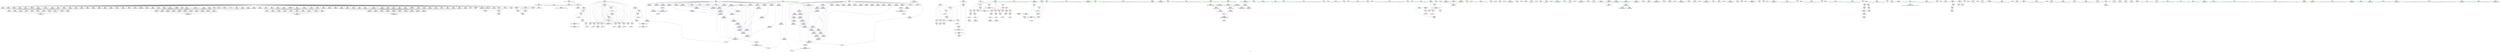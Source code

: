 digraph "SVFG" {
	label="SVFG";

	Node0x55b5229c9800 [shape=record,color=grey,label="{NodeID: 0\nNullPtr}"];
	Node0x55b5229c9800 -> Node0x55b5229fb1e0[style=solid];
	Node0x55b5229c9800 -> Node0x55b5229fb2e0[style=solid];
	Node0x55b5229c9800 -> Node0x55b5229fb3b0[style=solid];
	Node0x55b5229c9800 -> Node0x55b5229fb480[style=solid];
	Node0x55b5229c9800 -> Node0x55b5229fb550[style=solid];
	Node0x55b5229c9800 -> Node0x55b5229fb620[style=solid];
	Node0x55b5229c9800 -> Node0x55b5229fb6f0[style=solid];
	Node0x55b5229c9800 -> Node0x55b5229fb7c0[style=solid];
	Node0x55b5229c9800 -> Node0x55b5229fb890[style=solid];
	Node0x55b5229c9800 -> Node0x55b5229fb960[style=solid];
	Node0x55b5229c9800 -> Node0x55b5229fba30[style=solid];
	Node0x55b5229c9800 -> Node0x55b5229fbb00[style=solid];
	Node0x55b5229c9800 -> Node0x55b5229fbbd0[style=solid];
	Node0x55b5229c9800 -> Node0x55b5229fbca0[style=solid];
	Node0x55b5229c9800 -> Node0x55b5229fbd70[style=solid];
	Node0x55b5229c9800 -> Node0x55b5229fbe40[style=solid];
	Node0x55b5229c9800 -> Node0x55b5229fbf10[style=solid];
	Node0x55b5229c9800 -> Node0x55b5229fbfe0[style=solid];
	Node0x55b5229c9800 -> Node0x55b5229fc0b0[style=solid];
	Node0x55b5229c9800 -> Node0x55b5229fc180[style=solid];
	Node0x55b5229c9800 -> Node0x55b5229fc250[style=solid];
	Node0x55b5229c9800 -> Node0x55b5229fc320[style=solid];
	Node0x55b5229c9800 -> Node0x55b5229fc3f0[style=solid];
	Node0x55b5229c9800 -> Node0x55b5229fc4c0[style=solid];
	Node0x55b5229c9800 -> Node0x55b5229fc590[style=solid];
	Node0x55b5229c9800 -> Node0x55b5229fc660[style=solid];
	Node0x55b5229c9800 -> Node0x55b5229fc730[style=solid];
	Node0x55b5229c9800 -> Node0x55b5229fc800[style=solid];
	Node0x55b5229c9800 -> Node0x55b5229fc8d0[style=solid];
	Node0x55b5229c9800 -> Node0x55b5229fc9a0[style=solid];
	Node0x55b5229c9800 -> Node0x55b5229fca70[style=solid];
	Node0x55b5229c9800 -> Node0x55b5229fcb40[style=solid];
	Node0x55b5229c9800 -> Node0x55b5229fcc10[style=solid];
	Node0x55b5229c9800 -> Node0x55b5229fcce0[style=solid];
	Node0x55b5229c9800 -> Node0x55b5229fcdb0[style=solid];
	Node0x55b5229c9800 -> Node0x55b5229fce80[style=solid];
	Node0x55b5229c9800 -> Node0x55b5229fcf50[style=solid];
	Node0x55b5229c9800 -> Node0x55b5229fd020[style=solid];
	Node0x55b5229c9800 -> Node0x55b5229fd0f0[style=solid];
	Node0x55b5229c9800 -> Node0x55b5229fd1c0[style=solid];
	Node0x55b5229c9800 -> Node0x55b5229fd290[style=solid];
	Node0x55b5229c9800 -> Node0x55b5229fd360[style=solid];
	Node0x55b5229c9800 -> Node0x55b5229fd430[style=solid];
	Node0x55b5229c9800 -> Node0x55b5229fd500[style=solid];
	Node0x55b5229c9800 -> Node0x55b5229fd5d0[style=solid];
	Node0x55b5229c9800 -> Node0x55b5229fd6a0[style=solid];
	Node0x55b5229c9800 -> Node0x55b5229fd770[style=solid];
	Node0x55b5229c9800 -> Node0x55b5229fd840[style=solid];
	Node0x55b5229c9800 -> Node0x55b5229fd910[style=solid];
	Node0x55b5229c9800 -> Node0x55b5229fd9e0[style=solid];
	Node0x55b5229c9800 -> Node0x55b5229fdab0[style=solid];
	Node0x55b5229c9800 -> Node0x55b5229fdb80[style=solid];
	Node0x55b5229c9800 -> Node0x55b5229fdc50[style=solid];
	Node0x55b5229c9800 -> Node0x55b5229fdd20[style=solid];
	Node0x55b5229c9800 -> Node0x55b5229fddf0[style=solid];
	Node0x55b5229c9800 -> Node0x55b5229fdec0[style=solid];
	Node0x55b5229c9800 -> Node0x55b5229fdf90[style=solid];
	Node0x55b5229c9800 -> Node0x55b5229fe060[style=solid];
	Node0x55b5229c9800 -> Node0x55b5229fe130[style=solid];
	Node0x55b5229c9800 -> Node0x55b5229fe200[style=solid];
	Node0x55b5229c9800 -> Node0x55b5229fe2d0[style=solid];
	Node0x55b5229c9800 -> Node0x55b5229fe3a0[style=solid];
	Node0x55b5229c9800 -> Node0x55b5229fe470[style=solid];
	Node0x55b5229c9800 -> Node0x55b5229fe540[style=solid];
	Node0x55b5229c9800 -> Node0x55b5229fe610[style=solid];
	Node0x55b5229c9800 -> Node0x55b5229fe6e0[style=solid];
	Node0x55b5229c9800 -> Node0x55b5229fe7b0[style=solid];
	Node0x55b5229c9800 -> Node0x55b5229fe880[style=solid];
	Node0x55b5229c9800 -> Node0x55b5229fe950[style=solid];
	Node0x55b5229c9800 -> Node0x55b5229fea20[style=solid];
	Node0x55b5229c9800 -> Node0x55b5229feaf0[style=solid];
	Node0x55b5229c9800 -> Node0x55b5229febc0[style=solid];
	Node0x55b5229c9800 -> Node0x55b5229f8b60[style=solid];
	Node0x55b5229c9800 -> Node0x55b5229f8c30[style=solid];
	Node0x55b5229c9800 -> Node0x55b5229f8d00[style=solid];
	Node0x55b5229c9800 -> Node0x55b5229f8dd0[style=solid];
	Node0x55b5229c9800 -> Node0x55b522a09e50[style=solid];
	Node0x55b522a0f9f0 [shape=record,color=blue,label="{NodeID: 443\n612\<--625\ncount\<--\nmain\n}"];
	Node0x55b522a0f9f0 -> Node0x55b522a08180[style=dashed];
	Node0x55b522a0f9f0 -> Node0x55b522a08250[style=dashed];
	Node0x55b522a0f9f0 -> Node0x55b522a08320[style=dashed];
	Node0x55b522a0f9f0 -> Node0x55b522a083f0[style=dashed];
	Node0x55b522a0f9f0 -> Node0x55b522a084c0[style=dashed];
	Node0x55b522a0f9f0 -> Node0x55b522a08590[style=dashed];
	Node0x55b522a0f9f0 -> Node0x55b522a08660[style=dashed];
	Node0x55b522a0f9f0 -> Node0x55b522a08730[style=dashed];
	Node0x55b522a0f9f0 -> Node0x55b522a08800[style=dashed];
	Node0x55b522a0f9f0 -> Node0x55b522a0f9f0[style=dashed];
	Node0x55b522a0f9f0 -> Node0x55b522a0fd30[style=dashed];
	Node0x55b522a0f9f0 -> Node0x55b522a102e0[style=dashed];
	Node0x55b522a0f9f0 -> Node0x55b522a10550[style=dashed];
	Node0x55b522a0f9f0 -> Node0x55b522a0adf0[style=dashed];
	Node0x55b522a051d0 [shape=record,color=purple,label="{NodeID: 277\n439\<--44\n\<--_Z6numberB5cxx11\n__cxx_global_var_init.12\n}"];
	Node0x55b5229e2cd0 [shape=record,color=green,label="{NodeID: 111\n680\<--681\n_ZStrsIcSt11char_traitsIcEERSt13basic_istreamIT_T0_ES6_RS3_\<--_ZStrsIcSt11char_traitsIcEERSt13basic_istreamIT_T0_ES6_RS3__field_insensitive\n}"];
	Node0x55b522a212f0 [shape=record,color=grey,label="{NodeID: 720\n803 = cmp(802, 733, )\n}"];
	Node0x55b5229fefd0 [shape=record,color=blue,label="{NodeID: 388\n115\<--245\nexn.slot\<--\n__cxx_global_var_init.1\n}"];
	Node0x55b5229fefd0 -> Node0x55b522a07480[style=dashed];
	Node0x55b5229fa3f0 [shape=record,color=purple,label="{NodeID: 222\n143\<--8\n\<--_Z4nameB5cxx11\n__cxx_global_var_init.1\n}"];
	Node0x55b5229fa3f0 -> Node0x55b522a0a020[style=solid];
	Node0x55b5229f6d90 [shape=record,color=green,label="{NodeID: 56\n131\<--132\nref.tmp19\<--ref.tmp19_field_insensitive\n__cxx_global_var_init.1\n}"];
	Node0x55b522a07fe0 [shape=record,color=red,label="{NodeID: 333\n685\<--604\n\<--pointer\nmain\n}"];
	Node0x55b522a07fe0 -> Node0x55b522a0fb90[style=solid];
	Node0x55b5229fd840 [shape=record,color=black,label="{NodeID: 167\n496\<--3\n\<--dummyVal\n__cxx_global_var_init.12\n}"];
	Node0x55b5229fd840 -> Node0x55b522a0ec20[style=solid];
	Node0x55b5229c98f0 [shape=record,color=green,label="{NodeID: 1\n7\<--1\n__dso_handle\<--dummyObj\nGlob }"];
	Node0x55b522a0fac0 [shape=record,color=blue,label="{NodeID: 444\n614\<--684\npre\<--\nmain\n}"];
	Node0x55b522a0fac0 -> Node0x55b522a5b940[style=dashed];
	Node0x55b522a052a0 [shape=record,color=purple,label="{NodeID: 278\n442\<--44\n\<--_Z6numberB5cxx11\n__cxx_global_var_init.12\n}"];
	Node0x55b522a052a0 -> Node0x55b522a005c0[style=solid];
	Node0x55b5229e2dd0 [shape=record,color=green,label="{NodeID: 112\n696\<--697\n_ZNSt7__cxx1112basic_stringIcSt11char_traitsIcESaIcEEixEm\<--_ZNSt7__cxx1112basic_stringIcSt11char_traitsIcESaIcEEixEm_field_insensitive\n}"];
	Node0x55b522a21470 [shape=record,color=grey,label="{NodeID: 721\n809 = cmp(807, 808, )\n}"];
	Node0x55b5229ff0a0 [shape=record,color=blue,label="{NodeID: 389\n117\<--247\nehselector.slot\<--\n__cxx_global_var_init.1\n}"];
	Node0x55b5229ff0a0 -> Node0x55b522a07550[style=dashed];
	Node0x55b5229fa4c0 [shape=record,color=purple,label="{NodeID: 223\n148\<--8\n\<--_Z4nameB5cxx11\n__cxx_global_var_init.1\n}"];
	Node0x55b5229f6e20 [shape=record,color=green,label="{NodeID: 57\n133\<--134\nref.tmp22\<--ref.tmp22_field_insensitive\n__cxx_global_var_init.1\n}"];
	Node0x55b522a080b0 [shape=record,color=red,label="{NodeID: 334\n690\<--608\n\<--num\nmain\n}"];
	Node0x55b522a080b0 -> Node0x55b522a22070[style=solid];
	Node0x55b5229fd910 [shape=record,color=black,label="{NodeID: 168\n499\<--3\n\<--dummyVal\n__cxx_global_var_init.12\n}"];
	Node0x55b5229bac90 [shape=record,color=green,label="{NodeID: 2\n22\<--1\n.str\<--dummyObj\nGlob }"];
	Node0x55b522a0fb90 [shape=record,color=blue,label="{NodeID: 445\n616\<--685\ni\<--\nmain\n}"];
	Node0x55b522a0fb90 -> Node0x55b522a08db0[style=dashed];
	Node0x55b522a0fb90 -> Node0x55b522a08e80[style=dashed];
	Node0x55b522a0fb90 -> Node0x55b522a08f50[style=dashed];
	Node0x55b522a0fb90 -> Node0x55b522a09020[style=dashed];
	Node0x55b522a0fb90 -> Node0x55b522a090f0[style=dashed];
	Node0x55b522a0fb90 -> Node0x55b522a0fb90[style=dashed];
	Node0x55b522a0fb90 -> Node0x55b522a107c0[style=dashed];
	Node0x55b522a0fb90 -> Node0x55b522a0b7f0[style=dashed];
	Node0x55b522a05370 [shape=record,color=purple,label="{NodeID: 279\n445\<--44\n\<--_Z6numberB5cxx11\n__cxx_global_var_init.12\n}"];
	Node0x55b5229fab80 [shape=record,color=green,label="{NodeID: 113\n720\<--721\n_ZNSt7__cxx1118basic_stringstreamIcSt11char_traitsIcESaIcEED1Ev\<--_ZNSt7__cxx1118basic_stringstreamIcSt11char_traitsIcESaIcEED1Ev_field_insensitive\n}"];
	Node0x55b522a215f0 [shape=record,color=grey,label="{NodeID: 722\n322 = cmp(321, 320, )\n}"];
	Node0x55b5229ff170 [shape=record,color=blue,label="{NodeID: 390\n115\<--251\nexn.slot\<--\n__cxx_global_var_init.1\n}"];
	Node0x55b5229ff170 -> Node0x55b522a07480[style=dashed];
	Node0x55b5229fa590 [shape=record,color=purple,label="{NodeID: 224\n153\<--8\n\<--_Z4nameB5cxx11\n__cxx_global_var_init.1\n}"];
	Node0x55b5229fa590 -> Node0x55b522a0a0f0[style=solid];
	Node0x55b5229f6eb0 [shape=record,color=green,label="{NodeID: 58\n135\<--136\nref.tmp25\<--ref.tmp25_field_insensitive\n__cxx_global_var_init.1\n}"];
	Node0x55b522a08180 [shape=record,color=red,label="{NodeID: 335\n704\<--612\n\<--count\nmain\n}"];
	Node0x55b522a08180 -> Node0x55b522a20cf0[style=solid];
	Node0x55b5229fd9e0 [shape=record,color=black,label="{NodeID: 169\n500\<--3\n\<--dummyVal\n__cxx_global_var_init.12\n}"];
	Node0x55b5229fd9e0 -> Node0x55b522a0ecf0[style=solid];
	Node0x55b5229bb000 [shape=record,color=green,label="{NodeID: 3\n24\<--1\n.str.2\<--dummyObj\nGlob }"];
	Node0x55b522a0fc60 [shape=record,color=blue,label="{NodeID: 446\n618\<--625\nj\<--\nmain\n}"];
	Node0x55b522a0fc60 -> Node0x55b522a091c0[style=dashed];
	Node0x55b522a0fc60 -> Node0x55b522a09290[style=dashed];
	Node0x55b522a0fc60 -> Node0x55b522a0fc60[style=dashed];
	Node0x55b522a0fc60 -> Node0x55b522a106f0[style=dashed];
	Node0x55b522a0fc60 -> Node0x55b522a0bcf0[style=dashed];
	Node0x55b522a05440 [shape=record,color=purple,label="{NodeID: 280\n448\<--44\n\<--_Z6numberB5cxx11\n__cxx_global_var_init.12\n}"];
	Node0x55b522a05440 -> Node0x55b522a00690[style=solid];
	Node0x55b5229fac40 [shape=record,color=green,label="{NodeID: 114\n750\<--751\n_ZStlsIcSt11char_traitsIcESaIcEERSt13basic_ostreamIT_T0_ES7_RKNSt7__cxx1112basic_stringIS4_S5_T1_EE\<--_ZStlsIcSt11char_traitsIcESaIcEERSt13basic_ostreamIT_T0_ES7_RKNSt7__cxx1112basic_stringIS4_S5_T1_EE_field_insensitive\n}"];
	Node0x55b522a65ec0 [shape=record,color=yellow,style=double,label="{NodeID: 889\nRETMU(10V_2)\npts\{356 \}\nFun[__cxx_global_array_dtor]}"];
	Node0x55b522a21770 [shape=record,color=grey,label="{NodeID: 723\n557 = cmp(556, 555, )\n}"];
	Node0x55b5229ff240 [shape=record,color=blue,label="{NodeID: 391\n117\<--253\nehselector.slot\<--\n__cxx_global_var_init.1\n}"];
	Node0x55b5229ff240 -> Node0x55b522a07550[style=dashed];
	Node0x55b5229fa660 [shape=record,color=purple,label="{NodeID: 225\n156\<--8\n\<--_Z4nameB5cxx11\n__cxx_global_var_init.1\n}"];
	Node0x55b5229f6f40 [shape=record,color=green,label="{NodeID: 59\n137\<--138\nref.tmp28\<--ref.tmp28_field_insensitive\n__cxx_global_var_init.1\n}"];
	Node0x55b522a08250 [shape=record,color=red,label="{NodeID: 336\n728\<--612\n\<--count\nmain\n}"];
	Node0x55b522a08250 -> Node0x55b522a22670[style=solid];
	Node0x55b5229fdab0 [shape=record,color=black,label="{NodeID: 170\n502\<--3\n\<--dummyVal\n__cxx_global_var_init.12\n}"];
	Node0x55b5229fdab0 -> Node0x55b522a0edc0[style=solid];
	Node0x55b5229bba60 [shape=record,color=green,label="{NodeID: 4\n26\<--1\n.str.3\<--dummyObj\nGlob }"];
	Node0x55b522a0fd30 [shape=record,color=blue,label="{NodeID: 447\n612\<--705\ncount\<--inc\nmain\n}"];
	Node0x55b522a0fd30 -> Node0x55b522a08180[style=dashed];
	Node0x55b522a0fd30 -> Node0x55b522a08250[style=dashed];
	Node0x55b522a0fd30 -> Node0x55b522a08320[style=dashed];
	Node0x55b522a0fd30 -> Node0x55b522a083f0[style=dashed];
	Node0x55b522a0fd30 -> Node0x55b522a084c0[style=dashed];
	Node0x55b522a0fd30 -> Node0x55b522a08590[style=dashed];
	Node0x55b522a0fd30 -> Node0x55b522a08660[style=dashed];
	Node0x55b522a0fd30 -> Node0x55b522a08730[style=dashed];
	Node0x55b522a0fd30 -> Node0x55b522a08800[style=dashed];
	Node0x55b522a0fd30 -> Node0x55b522a0f9f0[style=dashed];
	Node0x55b522a0fd30 -> Node0x55b522a0fd30[style=dashed];
	Node0x55b522a0fd30 -> Node0x55b522a102e0[style=dashed];
	Node0x55b522a0fd30 -> Node0x55b522a10550[style=dashed];
	Node0x55b522a0fd30 -> Node0x55b522a0adf0[style=dashed];
	Node0x55b522a05510 [shape=record,color=purple,label="{NodeID: 281\n451\<--44\n\<--_Z6numberB5cxx11\n__cxx_global_var_init.12\n}"];
	Node0x55b5229fad40 [shape=record,color=green,label="{NodeID: 115\n842\<--843\n_ZSt4endlIcSt11char_traitsIcEERSt13basic_ostreamIT_T0_ES6_\<--_ZSt4endlIcSt11char_traitsIcEERSt13basic_ostreamIT_T0_ES6__field_insensitive\n}"];
	Node0x55b522a807a0 [shape=record,color=black,label="{NodeID: 890\n879 = PHI(656, )\n0th arg _ZStorSt13_Ios_OpenmodeS_ }"];
	Node0x55b522a807a0 -> Node0x55b522a10b00[style=solid];
	Node0x55b522a218f0 [shape=record,color=grey,label="{NodeID: 724\n365 = cmp(362, 364, )\n}"];
	Node0x55b5229ff310 [shape=record,color=blue,label="{NodeID: 392\n115\<--257\nexn.slot\<--\n__cxx_global_var_init.1\n}"];
	Node0x55b5229ff310 -> Node0x55b522a07480[style=dashed];
	Node0x55b5229fa730 [shape=record,color=purple,label="{NodeID: 226\n159\<--8\n\<--_Z4nameB5cxx11\n__cxx_global_var_init.1\n}"];
	Node0x55b5229fa730 -> Node0x55b522a0a1c0[style=solid];
	Node0x55b5229f6fd0 [shape=record,color=green,label="{NodeID: 60\n139\<--140\ncleanup.isactive\<--cleanup.isactive_field_insensitive\n__cxx_global_var_init.1\n}"];
	Node0x55b5229f6fd0 -> Node0x55b522a07620[style=solid];
	Node0x55b5229f6fd0 -> Node0x55b522a09f50[style=solid];
	Node0x55b5229f6fd0 -> Node0x55b522a0a910[style=solid];
	Node0x55b522a08320 [shape=record,color=red,label="{NodeID: 337\n731\<--612\n\<--count\nmain\n}"];
	Node0x55b522a08320 -> Node0x55b522a224f0[style=solid];
	Node0x55b5229fdb80 [shape=record,color=black,label="{NodeID: 171\n505\<--3\n\<--dummyVal\n__cxx_global_var_init.12\n}"];
	Node0x55b5229bd0f0 [shape=record,color=green,label="{NodeID: 5\n28\<--1\n.str.4\<--dummyObj\nGlob }"];
	Node0x55b522a0fe00 [shape=record,color=blue,label="{NodeID: 448\n600\<--709\nexn.slot\<--\nmain\n}"];
	Node0x55b522a0fe00 -> Node0x55b522a07e40[style=dashed];
	Node0x55b522a055e0 [shape=record,color=purple,label="{NodeID: 282\n454\<--44\n\<--_Z6numberB5cxx11\n__cxx_global_var_init.12\n}"];
	Node0x55b522a055e0 -> Node0x55b522a00760[style=solid];
	Node0x55b5229fae40 [shape=record,color=green,label="{NodeID: 116\n844\<--845\n_ZNSolsEPFRSoS_E\<--_ZNSolsEPFRSoS_E_field_insensitive\n}"];
	Node0x55b522a83ae0 [shape=record,color=black,label="{NodeID: 891\n880 = PHI(657, )\n1st arg _ZStorSt13_Ios_OpenmodeS_ }"];
	Node0x55b522a83ae0 -> Node0x55b522a10bd0[style=solid];
	Node0x55b522a21a70 [shape=record,color=grey,label="{NodeID: 725\n330 = cmp(325, 329, )\n}"];
	Node0x55b5229ff3e0 [shape=record,color=blue,label="{NodeID: 393\n117\<--259\nehselector.slot\<--\n__cxx_global_var_init.1\n}"];
	Node0x55b5229ff3e0 -> Node0x55b522a07550[style=dashed];
	Node0x55b5229fa800 [shape=record,color=purple,label="{NodeID: 227\n162\<--8\n\<--_Z4nameB5cxx11\n__cxx_global_var_init.1\n}"];
	Node0x55b5229f7060 [shape=record,color=green,label="{NodeID: 61\n146\<--147\n_ZNSaIcEC1Ev\<--_ZNSaIcEC1Ev_field_insensitive\n}"];
	Node0x55b522a083f0 [shape=record,color=red,label="{NodeID: 338\n738\<--612\n\<--count\nmain\n}"];
	Node0x55b522a083f0 -> Node0x55b522a227f0[style=solid];
	Node0x55b5229fdc50 [shape=record,color=black,label="{NodeID: 172\n506\<--3\n\<--dummyVal\n__cxx_global_var_init.12\n}"];
	Node0x55b5229fdc50 -> Node0x55b522a0ee90[style=solid];
	Node0x55b5229e1080 [shape=record,color=green,label="{NodeID: 6\n30\<--1\n.str.5\<--dummyObj\nGlob }"];
	Node0x55b522a0fed0 [shape=record,color=blue,label="{NodeID: 449\n602\<--711\nehselector.slot\<--\nmain\n}"];
	Node0x55b522a0fed0 -> Node0x55b522a07f10[style=dashed];
	Node0x55b522a056b0 [shape=record,color=purple,label="{NodeID: 283\n457\<--44\n\<--_Z6numberB5cxx11\n__cxx_global_var_init.12\n}"];
	Node0x55b5229faf40 [shape=record,color=green,label="{NodeID: 117\n881\<--882\n__a.addr\<--__a.addr_field_insensitive\n_ZStorSt13_Ios_OpenmodeS_\n}"];
	Node0x55b5229faf40 -> Node0x55b522a09ab0[style=solid];
	Node0x55b5229faf40 -> Node0x55b522a10b00[style=solid];
	Node0x55b522a83be0 [shape=record,color=black,label="{NodeID: 892\n695 = PHI()\n}"];
	Node0x55b522a83be0 -> Node0x55b522a09840[style=solid];
	Node0x55b522a21bf0 [shape=record,color=grey,label="{NodeID: 726\n584 = cmp(581, 583, )\n}"];
	Node0x55b5229ff4b0 [shape=record,color=blue,label="{NodeID: 394\n115\<--263\nexn.slot\<--\n__cxx_global_var_init.1\n}"];
	Node0x55b5229ff4b0 -> Node0x55b522a07480[style=dashed];
	Node0x55b5229fa8d0 [shape=record,color=purple,label="{NodeID: 228\n165\<--8\n\<--_Z4nameB5cxx11\n__cxx_global_var_init.1\n}"];
	Node0x55b5229fa8d0 -> Node0x55b522a0a290[style=solid];
	Node0x55b5229f70f0 [shape=record,color=green,label="{NodeID: 62\n151\<--152\n_ZNSt7__cxx1112basic_stringIcSt11char_traitsIcESaIcEEC1EPKcRKS3_\<--_ZNSt7__cxx1112basic_stringIcSt11char_traitsIcESaIcEEC1EPKcRKS3__field_insensitive\n}"];
	Node0x55b522a084c0 [shape=record,color=red,label="{NodeID: 339\n760\<--612\n\<--count\nmain\n}"];
	Node0x55b522a084c0 -> Node0x55b5229f9960[style=solid];
	Node0x55b5229fdd20 [shape=record,color=black,label="{NodeID: 173\n508\<--3\n\<--dummyVal\n__cxx_global_var_init.12\n}"];
	Node0x55b5229fdd20 -> Node0x55b522a0ef60[style=solid];
	Node0x55b5229bbbe0 [shape=record,color=green,label="{NodeID: 7\n32\<--1\n.str.6\<--dummyObj\nGlob }"];
	Node0x55b522a0ffa0 [shape=record,color=blue,label="{NodeID: 450\n600\<--715\nexn.slot\<--\nmain\n}"];
	Node0x55b522a0ffa0 -> Node0x55b522a07e40[style=dashed];
	Node0x55b522a05780 [shape=record,color=purple,label="{NodeID: 284\n556\<--44\n\<--_Z6numberB5cxx11\n__cxx_global_var_init.12\n}"];
	Node0x55b522a05780 -> Node0x55b522a21770[style=solid];
	Node0x55b5229fb010 [shape=record,color=green,label="{NodeID: 118\n883\<--884\n__b.addr\<--__b.addr_field_insensitive\n_ZStorSt13_Ios_OpenmodeS_\n}"];
	Node0x55b5229fb010 -> Node0x55b522a09b80[style=solid];
	Node0x55b5229fb010 -> Node0x55b522a10bd0[style=solid];
	Node0x55b522a83cb0 [shape=record,color=black,label="{NodeID: 893\n742 = PHI()\n}"];
	Node0x55b522a21d70 [shape=record,color=grey,label="{NodeID: 727\n563 = cmp(560, 562, )\n}"];
	Node0x55b5229ff580 [shape=record,color=blue,label="{NodeID: 395\n117\<--265\nehselector.slot\<--\n__cxx_global_var_init.1\n}"];
	Node0x55b5229ff580 -> Node0x55b522a07550[style=dashed];
	Node0x55b5229fa9a0 [shape=record,color=purple,label="{NodeID: 229\n168\<--8\n\<--_Z4nameB5cxx11\n__cxx_global_var_init.1\n}"];
	Node0x55b5229f7180 [shape=record,color=green,label="{NodeID: 63\n216\<--217\n_ZNSaIcED1Ev\<--_ZNSaIcED1Ev_field_insensitive\n}"];
	Node0x55b522a08590 [shape=record,color=red,label="{NodeID: 340\n799\<--612\n\<--count\nmain\n}"];
	Node0x55b522a08590 -> Node0x55b522a21ef0[style=solid];
	Node0x55b5229fddf0 [shape=record,color=black,label="{NodeID: 174\n511\<--3\n\<--dummyVal\n__cxx_global_var_init.12\n}"];
	Node0x55b5229bbc70 [shape=record,color=green,label="{NodeID: 8\n34\<--1\n.str.7\<--dummyObj\nGlob }"];
	Node0x55b522a10070 [shape=record,color=blue,label="{NodeID: 451\n602\<--717\nehselector.slot\<--\nmain\n}"];
	Node0x55b522a10070 -> Node0x55b522a07f10[style=dashed];
	Node0x55b522a05850 [shape=record,color=purple,label="{NodeID: 285\n562\<--44\n\<--_Z6numberB5cxx11\n__cxx_global_var_init.12\n}"];
	Node0x55b522a05850 -> Node0x55b522a21d70[style=solid];
	Node0x55b5229fb0e0 [shape=record,color=green,label="{NodeID: 119\n83\<--913\n_GLOBAL__sub_I_porker2008_0_0.cpp\<--_GLOBAL__sub_I_porker2008_0_0.cpp_field_insensitive\n}"];
	Node0x55b5229fb0e0 -> Node0x55b522a09d50[style=solid];
	Node0x55b522a83d80 [shape=record,color=black,label="{NodeID: 894\n749 = PHI()\n}"];
	Node0x55b522a21ef0 [shape=record,color=grey,label="{NodeID: 728\n800 = cmp(799, 634, )\n}"];
	Node0x55b5229ff650 [shape=record,color=blue,label="{NodeID: 396\n115\<--269\nexn.slot\<--\n__cxx_global_var_init.1\n}"];
	Node0x55b5229ff650 -> Node0x55b522a07480[style=dashed];
	Node0x55b5229faa70 [shape=record,color=purple,label="{NodeID: 230\n171\<--8\n\<--_Z4nameB5cxx11\n__cxx_global_var_init.1\n}"];
	Node0x55b5229faa70 -> Node0x55b522a0a360[style=solid];
	Node0x55b5229f7210 [shape=record,color=green,label="{NodeID: 64\n229\<--230\n__cxx_global_array_dtor\<--__cxx_global_array_dtor_field_insensitive\n}"];
	Node0x55b522a08660 [shape=record,color=red,label="{NodeID: 341\n802\<--612\n\<--count\nmain\n}"];
	Node0x55b522a08660 -> Node0x55b522a212f0[style=solid];
	Node0x55b5229fdec0 [shape=record,color=black,label="{NodeID: 175\n512\<--3\n\<--dummyVal\n__cxx_global_var_init.12\n}"];
	Node0x55b5229fdec0 -> Node0x55b522a0f030[style=solid];
	Node0x55b5229bb170 [shape=record,color=green,label="{NodeID: 9\n36\<--1\n.str.8\<--dummyObj\nGlob }"];
	Node0x55b522a10140 [shape=record,color=blue,label="{NodeID: 452\n620\<--625\nk\<--\nmain\n}"];
	Node0x55b522a10140 -> Node0x55b522a09360[style=dashed];
	Node0x55b522a10140 -> Node0x55b522a09430[style=dashed];
	Node0x55b522a10140 -> Node0x55b522a10210[style=dashed];
	Node0x55b522a10140 -> Node0x55b522a5c840[style=dashed];
	Node0x55b522a05920 [shape=record,color=purple,label="{NodeID: 286\n577\<--44\n\<--_Z6numberB5cxx11\n__cxx_global_array_dtor.21\n}"];
	Node0x55b5229fb1e0 [shape=record,color=black,label="{NodeID: 120\n2\<--3\ndummyVal\<--dummyVal\n}"];
	Node0x55b522a83e50 [shape=record,color=black,label="{NodeID: 895\n759 = PHI()\n}"];
	Node0x55b522a22070 [shape=record,color=grey,label="{NodeID: 729\n691 = cmp(689, 690, )\n}"];
	Node0x55b5229ff720 [shape=record,color=blue,label="{NodeID: 397\n117\<--271\nehselector.slot\<--\n__cxx_global_var_init.1\n}"];
	Node0x55b5229ff720 -> Node0x55b522a07550[style=dashed];
	Node0x55b522a02cb0 [shape=record,color=purple,label="{NodeID: 231\n174\<--8\n\<--_Z4nameB5cxx11\n__cxx_global_var_init.1\n}"];
	Node0x55b5229f72a0 [shape=record,color=green,label="{NodeID: 65\n327\<--328\n_ZNSt7__cxx1112basic_stringIcSt11char_traitsIcESaIcEED1Ev\<--_ZNSt7__cxx1112basic_stringIcSt11char_traitsIcESaIcEED1Ev_field_insensitive\n}"];
	Node0x55b522a08730 [shape=record,color=red,label="{NodeID: 342\n808\<--612\n\<--count\nmain\n}"];
	Node0x55b522a08730 -> Node0x55b522a21470[style=solid];
	Node0x55b5229fdf90 [shape=record,color=black,label="{NodeID: 176\n514\<--3\n\<--dummyVal\n__cxx_global_var_init.12\n}"];
	Node0x55b5229fdf90 -> Node0x55b522a0f100[style=solid];
	Node0x55b5229bb200 [shape=record,color=green,label="{NodeID: 10\n38\<--1\n.str.9\<--dummyObj\nGlob }"];
	Node0x55b522a10210 [shape=record,color=blue,label="{NodeID: 453\n620\<--754\nk\<--inc42\nmain\n}"];
	Node0x55b522a10210 -> Node0x55b522a09360[style=dashed];
	Node0x55b522a10210 -> Node0x55b522a09430[style=dashed];
	Node0x55b522a10210 -> Node0x55b522a10210[style=dashed];
	Node0x55b522a10210 -> Node0x55b522a5c840[style=dashed];
	Node0x55b522a059f0 [shape=record,color=purple,label="{NodeID: 287\n578\<--44\n\<--_Z6numberB5cxx11\n__cxx_global_array_dtor.21\n}"];
	Node0x55b522a059f0 -> Node0x55b522a01ba0[style=solid];
	Node0x55b5229fb2e0 [shape=record,color=black,label="{NodeID: 121\n232\<--3\n\<--dummyVal\n__cxx_global_var_init.1\n}"];
	Node0x55b522a83f50 [shape=record,color=black,label="{NodeID: 896\n763 = PHI()\n}"];
	Node0x55b522a221f0 [shape=record,color=grey,label="{NodeID: 730\n702 = cmp(699, 701, )\n}"];
	Node0x55b5229ff7f0 [shape=record,color=blue,label="{NodeID: 398\n115\<--275\nexn.slot\<--\n__cxx_global_var_init.1\n}"];
	Node0x55b5229ff7f0 -> Node0x55b522a07480[style=dashed];
	Node0x55b522a02d40 [shape=record,color=purple,label="{NodeID: 232\n177\<--8\n\<--_Z4nameB5cxx11\n__cxx_global_var_init.1\n}"];
	Node0x55b522a02d40 -> Node0x55b522a0a430[style=solid];
	Node0x55b5229f7330 [shape=record,color=green,label="{NodeID: 66\n345\<--346\n__gxx_personality_v0\<--__gxx_personality_v0_field_insensitive\n}"];
	Node0x55b522a628d0 [shape=record,color=yellow,style=double,label="{NodeID: 841\n24V_1 = ENCHI(MR_24V_0)\npts\{593 \}\nFun[main]}"];
	Node0x55b522a628d0 -> Node0x55b522a07b00[style=dashed];
	Node0x55b522a08800 [shape=record,color=red,label="{NodeID: 343\n827\<--612\n\<--count\nmain\n}"];
	Node0x55b522a08800 -> Node0x55b5229f9f10[style=solid];
	Node0x55b5229fe060 [shape=record,color=black,label="{NodeID: 177\n517\<--3\n\<--dummyVal\n__cxx_global_var_init.12\n}"];
	Node0x55b5229bc740 [shape=record,color=green,label="{NodeID: 11\n40\<--1\n.str.10\<--dummyObj\nGlob }"];
	Node0x55b522a102e0 [shape=record,color=blue,label="{NodeID: 454\n612\<--634\ncount\<--\nmain\n}"];
	Node0x55b522a102e0 -> Node0x55b522a08180[style=dashed];
	Node0x55b522a102e0 -> Node0x55b522a08250[style=dashed];
	Node0x55b522a102e0 -> Node0x55b522a08320[style=dashed];
	Node0x55b522a102e0 -> Node0x55b522a083f0[style=dashed];
	Node0x55b522a102e0 -> Node0x55b522a084c0[style=dashed];
	Node0x55b522a102e0 -> Node0x55b522a08590[style=dashed];
	Node0x55b522a102e0 -> Node0x55b522a08660[style=dashed];
	Node0x55b522a102e0 -> Node0x55b522a08730[style=dashed];
	Node0x55b522a102e0 -> Node0x55b522a08800[style=dashed];
	Node0x55b522a102e0 -> Node0x55b522a0f9f0[style=dashed];
	Node0x55b522a102e0 -> Node0x55b522a0fd30[style=dashed];
	Node0x55b522a102e0 -> Node0x55b522a102e0[style=dashed];
	Node0x55b522a102e0 -> Node0x55b522a10550[style=dashed];
	Node0x55b522a102e0 -> Node0x55b522a0adf0[style=dashed];
	Node0x55b522a05ac0 [shape=record,color=purple,label="{NodeID: 288\n583\<--44\n\<--_Z6numberB5cxx11\n__cxx_global_array_dtor.21\n}"];
	Node0x55b522a05ac0 -> Node0x55b522a21bf0[style=solid];
	Node0x55b5229fb3b0 [shape=record,color=black,label="{NodeID: 122\n233\<--3\n\<--dummyVal\n__cxx_global_var_init.1\n}"];
	Node0x55b5229fb3b0 -> Node0x55b5229fec90[style=solid];
	Node0x55b522a84050 [shape=record,color=black,label="{NodeID: 897\n765 = PHI()\n}"];
	Node0x55b522a22370 [shape=record,color=grey,label="{NodeID: 731\n725 = cmp(724, 726, )\n}"];
	Node0x55b5229ff8c0 [shape=record,color=blue,label="{NodeID: 399\n117\<--277\nehselector.slot\<--\n__cxx_global_var_init.1\n}"];
	Node0x55b5229ff8c0 -> Node0x55b522a07550[style=dashed];
	Node0x55b522a02e10 [shape=record,color=purple,label="{NodeID: 233\n180\<--8\n\<--_Z4nameB5cxx11\n__cxx_global_var_init.1\n}"];
	Node0x55b5229f73c0 [shape=record,color=green,label="{NodeID: 67\n355\<--356\n.addr\<--.addr_field_insensitive\n__cxx_global_array_dtor\n}"];
	Node0x55b5229f73c0 -> Node0x55b5229ffe70[style=solid];
	Node0x55b522a088d0 [shape=record,color=red,label="{NodeID: 344\n700\<--614\n\<--pre\nmain\n}"];
	Node0x55b522a088d0 -> Node0x55b5229f9620[style=solid];
	Node0x55b5229fe130 [shape=record,color=black,label="{NodeID: 178\n518\<--3\n\<--dummyVal\n__cxx_global_var_init.12\n}"];
	Node0x55b5229fe130 -> Node0x55b522a0f1d0[style=solid];
	Node0x55b5229bc7d0 [shape=record,color=green,label="{NodeID: 12\n42\<--1\n.str.11\<--dummyObj\nGlob }"];
	Node0x55b522a103b0 [shape=record,color=blue,label="{NodeID: 455\n614\<--777\npre\<--\nmain\n}"];
	Node0x55b522a103b0 -> Node0x55b522a5b940[style=dashed];
	Node0x55b522a05b90 [shape=record,color=purple,label="{NodeID: 289\n748\<--44\narrayidx\<--_Z6numberB5cxx11\nmain\n}"];
	Node0x55b5229fb480 [shape=record,color=black,label="{NodeID: 123\n235\<--3\n\<--dummyVal\n__cxx_global_var_init.1\n}"];
	Node0x55b5229fb480 -> Node0x55b5229fed60[style=solid];
	Node0x55b522a84150 [shape=record,color=black,label="{NodeID: 898\n812 = PHI()\n}"];
	Node0x55b522a224f0 [shape=record,color=grey,label="{NodeID: 732\n732 = cmp(731, 733, )\n}"];
	Node0x55b5229ff990 [shape=record,color=blue,label="{NodeID: 400\n115\<--281\nexn.slot\<--\n__cxx_global_var_init.1\n}"];
	Node0x55b5229ff990 -> Node0x55b522a07480[style=dashed];
	Node0x55b522a02ee0 [shape=record,color=purple,label="{NodeID: 234\n183\<--8\n\<--_Z4nameB5cxx11\n__cxx_global_var_init.1\n}"];
	Node0x55b522a02ee0 -> Node0x55b522a0a500[style=solid];
	Node0x55b5229f7450 [shape=record,color=green,label="{NodeID: 68\n368\<--369\n__cxx_global_var_init.12\<--__cxx_global_var_init.12_field_insensitive\n}"];
	Node0x55b522a62a90 [shape=record,color=yellow,style=double,label="{NodeID: 843\n28V_1 = ENCHI(MR_28V_0)\npts\{601 \}\nFun[main]}"];
	Node0x55b522a62a90 -> Node0x55b522a0fe00[style=dashed];
	Node0x55b522a62a90 -> Node0x55b522a0ffa0[style=dashed];
	Node0x55b522a089a0 [shape=record,color=red,label="{NodeID: 345\n723\<--614\n\<--pre\nmain\n}"];
	Node0x55b522a089a0 -> Node0x55b5229f96f0[style=solid];
	Node0x55b5229fe200 [shape=record,color=black,label="{NodeID: 179\n520\<--3\n\<--dummyVal\n__cxx_global_var_init.12\n}"];
	Node0x55b5229fe200 -> Node0x55b522a0f2a0[style=solid];
	Node0x55b5229bc900 [shape=record,color=green,label="{NodeID: 13\n57\<--1\n.str.13\<--dummyObj\nGlob }"];
	Node0x55b522a10480 [shape=record,color=blue,label="{NodeID: 456\n614\<--783\npre\<--\nmain\n}"];
	Node0x55b522a10480 -> Node0x55b522a5b940[style=dashed];
	Node0x55b522a05c60 [shape=record,color=purple,label="{NodeID: 290\n770\<--44\narrayidx55\<--_Z6numberB5cxx11\nmain\n}"];
	Node0x55b5229fb550 [shape=record,color=black,label="{NodeID: 124\n238\<--3\n\<--dummyVal\n__cxx_global_var_init.1\n}"];
	Node0x55b522a84250 [shape=record,color=black,label="{NodeID: 899\n818 = PHI()\n}"];
	Node0x55b522a22670 [shape=record,color=grey,label="{NodeID: 733\n729 = cmp(728, 634, )\n}"];
	Node0x55b5229ffa60 [shape=record,color=blue,label="{NodeID: 401\n117\<--283\nehselector.slot\<--\n__cxx_global_var_init.1\n}"];
	Node0x55b5229ffa60 -> Node0x55b522a07550[style=dashed];
	Node0x55b522a02fb0 [shape=record,color=purple,label="{NodeID: 235\n186\<--8\n\<--_Z4nameB5cxx11\n__cxx_global_var_init.1\n}"];
	Node0x55b5229f7510 [shape=record,color=green,label="{NodeID: 69\n371\<--372\narrayinit.endOfInit\<--arrayinit.endOfInit_field_insensitive\n__cxx_global_var_init.12\n}"];
	Node0x55b5229f7510 -> Node0x55b522a076f0[style=solid];
	Node0x55b5229f7510 -> Node0x55b522a00010[style=solid];
	Node0x55b5229f7510 -> Node0x55b522a000e0[style=solid];
	Node0x55b5229f7510 -> Node0x55b522a001b0[style=solid];
	Node0x55b5229f7510 -> Node0x55b522a00280[style=solid];
	Node0x55b5229f7510 -> Node0x55b522a00350[style=solid];
	Node0x55b5229f7510 -> Node0x55b522a00420[style=solid];
	Node0x55b5229f7510 -> Node0x55b522a004f0[style=solid];
	Node0x55b5229f7510 -> Node0x55b522a005c0[style=solid];
	Node0x55b5229f7510 -> Node0x55b522a00690[style=solid];
	Node0x55b5229f7510 -> Node0x55b522a00760[style=solid];
	Node0x55b522a62b70 [shape=record,color=yellow,style=double,label="{NodeID: 844\n30V_1 = ENCHI(MR_30V_0)\npts\{603 \}\nFun[main]}"];
	Node0x55b522a62b70 -> Node0x55b522a0fed0[style=dashed];
	Node0x55b522a62b70 -> Node0x55b522a10070[style=dashed];
	Node0x55b522a08a70 [shape=record,color=red,label="{NodeID: 346\n743\<--614\n\<--pre\nmain\n}"];
	Node0x55b522a08a70 -> Node0x55b5229f97c0[style=solid];
	Node0x55b5229fe2d0 [shape=record,color=black,label="{NodeID: 180\n523\<--3\n\<--dummyVal\n__cxx_global_var_init.12\n}"];
	Node0x55b5229bc990 [shape=record,color=green,label="{NodeID: 14\n59\<--1\n.str.14\<--dummyObj\nGlob }"];
	Node0x55b522a10550 [shape=record,color=blue,label="{NodeID: 457\n612\<--634\ncount\<--\nmain\n}"];
	Node0x55b522a10550 -> Node0x55b522a08180[style=dashed];
	Node0x55b522a10550 -> Node0x55b522a08250[style=dashed];
	Node0x55b522a10550 -> Node0x55b522a08320[style=dashed];
	Node0x55b522a10550 -> Node0x55b522a083f0[style=dashed];
	Node0x55b522a10550 -> Node0x55b522a084c0[style=dashed];
	Node0x55b522a10550 -> Node0x55b522a08590[style=dashed];
	Node0x55b522a10550 -> Node0x55b522a08660[style=dashed];
	Node0x55b522a10550 -> Node0x55b522a08730[style=dashed];
	Node0x55b522a10550 -> Node0x55b522a08800[style=dashed];
	Node0x55b522a10550 -> Node0x55b522a0f9f0[style=dashed];
	Node0x55b522a10550 -> Node0x55b522a0fd30[style=dashed];
	Node0x55b522a10550 -> Node0x55b522a102e0[style=dashed];
	Node0x55b522a10550 -> Node0x55b522a10550[style=dashed];
	Node0x55b522a10550 -> Node0x55b522a0adf0[style=dashed];
	Node0x55b522a05d30 [shape=record,color=purple,label="{NodeID: 291\n817\<--44\narrayidx84\<--_Z6numberB5cxx11\nmain\n}"];
	Node0x55b5229fb620 [shape=record,color=black,label="{NodeID: 125\n239\<--3\n\<--dummyVal\n__cxx_global_var_init.1\n}"];
	Node0x55b5229fb620 -> Node0x55b5229fee30[style=solid];
	Node0x55b522a84320 [shape=record,color=black,label="{NodeID: 900\n826 = PHI()\n}"];
	Node0x55b522a227f0 [shape=record,color=grey,label="{NodeID: 734\n739 = cmp(737, 738, )\n}"];
	Node0x55b5229ffb30 [shape=record,color=blue,label="{NodeID: 402\n115\<--287\nexn.slot\<--\n__cxx_global_var_init.1\n}"];
	Node0x55b5229ffb30 -> Node0x55b522a07480[style=dashed];
	Node0x55b522a03080 [shape=record,color=purple,label="{NodeID: 236\n189\<--8\n\<--_Z4nameB5cxx11\n__cxx_global_var_init.1\n}"];
	Node0x55b522a03080 -> Node0x55b522a0a5d0[style=solid];
	Node0x55b5229f75e0 [shape=record,color=green,label="{NodeID: 70\n373\<--374\nref.tmp\<--ref.tmp_field_insensitive\n__cxx_global_var_init.12\n}"];
	Node0x55b522a08b40 [shape=record,color=red,label="{NodeID: 347\n766\<--614\n\<--pre\nmain\n}"];
	Node0x55b522a08b40 -> Node0x55b5229f9a30[style=solid];
	Node0x55b5229fe3a0 [shape=record,color=black,label="{NodeID: 181\n524\<--3\n\<--dummyVal\n__cxx_global_var_init.12\n}"];
	Node0x55b5229fe3a0 -> Node0x55b522a0f370[style=solid];
	Node0x55b5229bc4f0 [shape=record,color=green,label="{NodeID: 15\n61\<--1\n.str.15\<--dummyObj\nGlob }"];
	Node0x55b522a10620 [shape=record,color=blue,label="{NodeID: 458\n604\<--789\npointer\<--add\nmain\n}"];
	Node0x55b522a10620 -> Node0x55b522a5af40[style=dashed];
	Node0x55b522a05e00 [shape=record,color=purple,label="{NodeID: 292\n837\<--44\narrayidx102\<--_Z6numberB5cxx11\nmain\n}"];
	Node0x55b5229fb6f0 [shape=record,color=black,label="{NodeID: 126\n241\<--3\n\<--dummyVal\n__cxx_global_var_init.1\n}"];
	Node0x55b5229fb6f0 -> Node0x55b5229fef00[style=solid];
	Node0x55b522a84450 [shape=record,color=black,label="{NodeID: 901\n830 = PHI()\n}"];
	Node0x55b5229ffc00 [shape=record,color=blue,label="{NodeID: 403\n117\<--289\nehselector.slot\<--\n__cxx_global_var_init.1\n}"];
	Node0x55b5229ffc00 -> Node0x55b522a07550[style=dashed];
	Node0x55b522a03150 [shape=record,color=purple,label="{NodeID: 237\n192\<--8\n\<--_Z4nameB5cxx11\n__cxx_global_var_init.1\n}"];
	Node0x55b5229f76b0 [shape=record,color=green,label="{NodeID: 71\n375\<--376\nexn.slot\<--exn.slot_field_insensitive\n__cxx_global_var_init.12\n}"];
	Node0x55b5229f76b0 -> Node0x55b522a077c0[style=solid];
	Node0x55b5229f76b0 -> Node0x55b522a00900[style=solid];
	Node0x55b5229f76b0 -> Node0x55b522a00aa0[style=solid];
	Node0x55b5229f76b0 -> Node0x55b522a0e9f0[style=solid];
	Node0x55b5229f76b0 -> Node0x55b522a0eb50[style=solid];
	Node0x55b5229f76b0 -> Node0x55b522a0ecf0[style=solid];
	Node0x55b5229f76b0 -> Node0x55b522a0ee90[style=solid];
	Node0x55b5229f76b0 -> Node0x55b522a0f030[style=solid];
	Node0x55b5229f76b0 -> Node0x55b522a0f1d0[style=solid];
	Node0x55b5229f76b0 -> Node0x55b522a0f370[style=solid];
	Node0x55b5229f76b0 -> Node0x55b522a0f510[style=solid];
	Node0x55b522a62d30 [shape=record,color=yellow,style=double,label="{NodeID: 846\n34V_1 = ENCHI(MR_34V_0)\npts\{609 \}\nFun[main]}"];
	Node0x55b522a62d30 -> Node0x55b522a080b0[style=dashed];
	Node0x55b522a08c10 [shape=record,color=red,label="{NodeID: 348\n813\<--614\n\<--pre\nmain\n}"];
	Node0x55b522a08c10 -> Node0x55b5229f9d70[style=solid];
	Node0x55b5229fe470 [shape=record,color=black,label="{NodeID: 182\n526\<--3\n\<--dummyVal\n__cxx_global_var_init.12\n}"];
	Node0x55b5229fe470 -> Node0x55b522a0f440[style=solid];
	Node0x55b5229bc580 [shape=record,color=green,label="{NodeID: 16\n63\<--1\n.str.16\<--dummyObj\nGlob }"];
	Node0x55b522a51940 [shape=record,color=black,label="{NodeID: 791\nMR_46V_3 = PHI(MR_46V_7, MR_46V_2, )\npts\{623 \}\n}"];
	Node0x55b522a51940 -> Node0x55b522a10890[style=dashed];
	Node0x55b522a51940 -> Node0x55b522a0c6f0[style=dashed];
	Node0x55b522a51940 -> Node0x55b522a51940[style=dashed];
	Node0x55b522a106f0 [shape=record,color=blue,label="{NodeID: 459\n618\<--793\nj\<--inc68\nmain\n}"];
	Node0x55b522a106f0 -> Node0x55b522a091c0[style=dashed];
	Node0x55b522a106f0 -> Node0x55b522a09290[style=dashed];
	Node0x55b522a106f0 -> Node0x55b522a0fc60[style=dashed];
	Node0x55b522a106f0 -> Node0x55b522a106f0[style=dashed];
	Node0x55b522a106f0 -> Node0x55b522a0bcf0[style=dashed];
	Node0x55b522a05ed0 [shape=record,color=purple,label="{NodeID: 293\n416\<--57\n\<--.str.13\n__cxx_global_var_init.12\n}"];
	Node0x55b5229fb7c0 [shape=record,color=black,label="{NodeID: 127\n244\<--3\n\<--dummyVal\n__cxx_global_var_init.1\n}"];
	Node0x55b522a84550 [shape=record,color=black,label="{NodeID: 902\n832 = PHI()\n}"];
	Node0x55b5229ffcd0 [shape=record,color=blue,label="{NodeID: 404\n115\<--293\nexn.slot\<--\n__cxx_global_var_init.1\n}"];
	Node0x55b5229ffcd0 -> Node0x55b522a07480[style=dashed];
	Node0x55b522a03220 [shape=record,color=purple,label="{NodeID: 238\n195\<--8\n\<--_Z4nameB5cxx11\n__cxx_global_var_init.1\n}"];
	Node0x55b522a03220 -> Node0x55b522a0a6a0[style=solid];
	Node0x55b5229f7780 [shape=record,color=green,label="{NodeID: 72\n377\<--378\nehselector.slot\<--ehselector.slot_field_insensitive\n__cxx_global_var_init.12\n}"];
	Node0x55b5229f7780 -> Node0x55b522a07890[style=solid];
	Node0x55b5229f7780 -> Node0x55b522a009d0[style=solid];
	Node0x55b5229f7780 -> Node0x55b522a00b70[style=solid];
	Node0x55b5229f7780 -> Node0x55b522a0ea80[style=solid];
	Node0x55b5229f7780 -> Node0x55b522a0ec20[style=solid];
	Node0x55b5229f7780 -> Node0x55b522a0edc0[style=solid];
	Node0x55b5229f7780 -> Node0x55b522a0ef60[style=solid];
	Node0x55b5229f7780 -> Node0x55b522a0f100[style=solid];
	Node0x55b5229f7780 -> Node0x55b522a0f2a0[style=solid];
	Node0x55b5229f7780 -> Node0x55b522a0f440[style=solid];
	Node0x55b5229f7780 -> Node0x55b522a0f5e0[style=solid];
	Node0x55b522a08ce0 [shape=record,color=red,label="{NodeID: 349\n833\<--614\n\<--pre\nmain\n}"];
	Node0x55b522a08ce0 -> Node0x55b5229f9fe0[style=solid];
	Node0x55b5229fe540 [shape=record,color=black,label="{NodeID: 183\n529\<--3\n\<--dummyVal\n__cxx_global_var_init.12\n}"];
	Node0x55b5229bc610 [shape=record,color=green,label="{NodeID: 17\n65\<--1\n.str.17\<--dummyObj\nGlob }"];
	Node0x55b522a107c0 [shape=record,color=blue,label="{NodeID: 460\n616\<--796\ni\<--inc69\nmain\n}"];
	Node0x55b522a107c0 -> Node0x55b522a08db0[style=dashed];
	Node0x55b522a107c0 -> Node0x55b522a08e80[style=dashed];
	Node0x55b522a107c0 -> Node0x55b522a08f50[style=dashed];
	Node0x55b522a107c0 -> Node0x55b522a09020[style=dashed];
	Node0x55b522a107c0 -> Node0x55b522a090f0[style=dashed];
	Node0x55b522a107c0 -> Node0x55b522a0fb90[style=dashed];
	Node0x55b522a107c0 -> Node0x55b522a107c0[style=dashed];
	Node0x55b522a107c0 -> Node0x55b522a0b7f0[style=dashed];
	Node0x55b522a05fa0 [shape=record,color=purple,label="{NodeID: 294\n422\<--59\n\<--.str.14\n__cxx_global_var_init.12\n}"];
	Node0x55b5229fb890 [shape=record,color=black,label="{NodeID: 128\n245\<--3\n\<--dummyVal\n__cxx_global_var_init.1\n}"];
	Node0x55b5229fb890 -> Node0x55b5229fefd0[style=solid];
	Node0x55b522a84650 [shape=record,color=black,label="{NodeID: 903\n838 = PHI()\n}"];
	Node0x55b5229ffda0 [shape=record,color=blue,label="{NodeID: 405\n117\<--295\nehselector.slot\<--\n__cxx_global_var_init.1\n}"];
	Node0x55b5229ffda0 -> Node0x55b522a07550[style=dashed];
	Node0x55b522a032f0 [shape=record,color=purple,label="{NodeID: 239\n198\<--8\n\<--_Z4nameB5cxx11\n__cxx_global_var_init.1\n}"];
	Node0x55b5229f7850 [shape=record,color=green,label="{NodeID: 73\n379\<--380\nref.tmp1\<--ref.tmp1_field_insensitive\n__cxx_global_var_init.12\n}"];
	Node0x55b522a08db0 [shape=record,color=red,label="{NodeID: 350\n693\<--616\n\<--i\nmain\n}"];
	Node0x55b522a08db0 -> Node0x55b5229f9480[style=solid];
	Node0x55b5229fe610 [shape=record,color=black,label="{NodeID: 184\n530\<--3\n\<--dummyVal\n__cxx_global_var_init.12\n}"];
	Node0x55b5229fe610 -> Node0x55b522a0f510[style=solid];
	Node0x55b5229bbda0 [shape=record,color=green,label="{NodeID: 18\n67\<--1\n.str.18\<--dummyObj\nGlob }"];
	Node0x55b522a10890 [shape=record,color=blue,label="{NodeID: 461\n622\<--625\nk75\<--\nmain\n}"];
	Node0x55b522a10890 -> Node0x55b522a09500[style=dashed];
	Node0x55b522a10890 -> Node0x55b522a095d0[style=dashed];
	Node0x55b522a10890 -> Node0x55b522a10960[style=dashed];
	Node0x55b522a10890 -> Node0x55b522a51940[style=dashed];
	Node0x55b522a06070 [shape=record,color=purple,label="{NodeID: 295\n428\<--61\n\<--.str.15\n__cxx_global_var_init.12\n}"];
	Node0x55b5229fb960 [shape=record,color=black,label="{NodeID: 129\n247\<--3\n\<--dummyVal\n__cxx_global_var_init.1\n}"];
	Node0x55b5229fb960 -> Node0x55b5229ff0a0[style=solid];
	Node0x55b522a84720 [shape=record,color=black,label="{NodeID: 904\n841 = PHI()\n}"];
	Node0x55b5229ffe70 [shape=record,color=blue,label="{NodeID: 406\n355\<--354\n.addr\<--\n__cxx_global_array_dtor\n}"];
	Node0x55b522a033c0 [shape=record,color=purple,label="{NodeID: 240\n201\<--8\n\<--_Z4nameB5cxx11\n__cxx_global_var_init.1\n}"];
	Node0x55b522a033c0 -> Node0x55b522a0a770[style=solid];
	Node0x55b5229f7920 [shape=record,color=green,label="{NodeID: 74\n381\<--382\nref.tmp4\<--ref.tmp4_field_insensitive\n__cxx_global_var_init.12\n}"];
	Node0x55b522a08e80 [shape=record,color=red,label="{NodeID: 351\n774\<--616\n\<--i\nmain\n}"];
	Node0x55b522a08e80 -> Node0x55b5229f9bd0[style=solid];
	Node0x55b5229fe6e0 [shape=record,color=black,label="{NodeID: 185\n532\<--3\n\<--dummyVal\n__cxx_global_var_init.12\n}"];
	Node0x55b5229fe6e0 -> Node0x55b522a0f5e0[style=solid];
	Node0x55b5229bbe70 [shape=record,color=green,label="{NodeID: 19\n69\<--1\n.str.19\<--dummyObj\nGlob }"];
	Node0x55b522a10960 [shape=record,color=blue,label="{NodeID: 462\n622\<--821\nk75\<--inc88\nmain\n}"];
	Node0x55b522a10960 -> Node0x55b522a09500[style=dashed];
	Node0x55b522a10960 -> Node0x55b522a095d0[style=dashed];
	Node0x55b522a10960 -> Node0x55b522a10960[style=dashed];
	Node0x55b522a10960 -> Node0x55b522a51940[style=dashed];
	Node0x55b522a06140 [shape=record,color=purple,label="{NodeID: 296\n434\<--63\n\<--.str.16\n__cxx_global_var_init.12\n}"];
	Node0x55b5229fba30 [shape=record,color=black,label="{NodeID: 130\n250\<--3\n\<--dummyVal\n__cxx_global_var_init.1\n}"];
	Node0x55b522a847f0 [shape=record,color=black,label="{NodeID: 905\n573 = PHI()\n0th arg __cxx_global_array_dtor.21 }"];
	Node0x55b522a847f0 -> Node0x55b522a0f6b0[style=solid];
	Node0x55b5229fff40 [shape=record,color=blue,label="{NodeID: 407\n397\<--142\ncleanup.isactive\<--\n__cxx_global_var_init.12\n}"];
	Node0x55b5229fff40 -> Node0x55b522a07960[style=dashed];
	Node0x55b5229fff40 -> Node0x55b522a00830[style=dashed];
	Node0x55b522a03490 [shape=record,color=purple,label="{NodeID: 241\n204\<--8\n\<--_Z4nameB5cxx11\n__cxx_global_var_init.1\n}"];
	Node0x55b5229f79f0 [shape=record,color=green,label="{NodeID: 75\n383\<--384\nref.tmp7\<--ref.tmp7_field_insensitive\n__cxx_global_var_init.12\n}"];
	Node0x55b522a08f50 [shape=record,color=red,label="{NodeID: 352\n780\<--616\n\<--i\nmain\n}"];
	Node0x55b522a08f50 -> Node0x55b5229f9ca0[style=solid];
	Node0x55b5229fe7b0 [shape=record,color=black,label="{NodeID: 186\n569\<--3\nlpad.val\<--dummyVal\n__cxx_global_var_init.12\n}"];
	Node0x55b5229c8ad0 [shape=record,color=green,label="{NodeID: 20\n71\<--1\n.str.20\<--dummyObj\nGlob }"];
	Node0x55b522a10a30 [shape=record,color=blue,label="{NodeID: 463\n598\<--849\nc\<--inc109\nmain\n}"];
	Node0x55b522a10a30 -> Node0x55b522a45c40[style=dashed];
	Node0x55b522a06210 [shape=record,color=purple,label="{NodeID: 297\n440\<--65\n\<--.str.17\n__cxx_global_var_init.12\n}"];
	Node0x55b5229fbb00 [shape=record,color=black,label="{NodeID: 131\n251\<--3\n\<--dummyVal\n__cxx_global_var_init.1\n}"];
	Node0x55b5229fbb00 -> Node0x55b5229ff170[style=solid];
	Node0x55b522a84950 [shape=record,color=black,label="{NodeID: 906\n354 = PHI()\n0th arg __cxx_global_array_dtor }"];
	Node0x55b522a84950 -> Node0x55b5229ffe70[style=solid];
	Node0x55b522a00010 [shape=record,color=blue,label="{NodeID: 408\n371\<--400\narrayinit.endOfInit\<--\n__cxx_global_var_init.12\n}"];
	Node0x55b522a00010 -> Node0x55b522a076f0[style=dashed];
	Node0x55b522a00010 -> Node0x55b522a000e0[style=dashed];
	Node0x55b522a03560 [shape=record,color=purple,label="{NodeID: 242\n207\<--8\n\<--_Z4nameB5cxx11\n__cxx_global_var_init.1\n}"];
	Node0x55b522a03560 -> Node0x55b522a0a840[style=solid];
	Node0x55b5229f7ac0 [shape=record,color=green,label="{NodeID: 76\n385\<--386\nref.tmp10\<--ref.tmp10_field_insensitive\n__cxx_global_var_init.12\n}"];
	Node0x55b522a09020 [shape=record,color=red,label="{NodeID: 353\n788\<--616\n\<--i\nmain\n}"];
	Node0x55b522a09020 -> Node0x55b522a206f0[style=solid];
	Node0x55b5229fe880 [shape=record,color=black,label="{NodeID: 187\n570\<--3\nlpad.val38\<--dummyVal\n__cxx_global_var_init.12\n}"];
	Node0x55b5229c8ba0 [shape=record,color=green,label="{NodeID: 21\n73\<--1\n_ZSt3cin\<--dummyObj\nGlob }"];
	Node0x55b522a10b00 [shape=record,color=blue,label="{NodeID: 464\n881\<--879\n__a.addr\<--__a\n_ZStorSt13_Ios_OpenmodeS_\n}"];
	Node0x55b522a10b00 -> Node0x55b522a09ab0[style=dashed];
	Node0x55b522a062e0 [shape=record,color=purple,label="{NodeID: 298\n446\<--67\n\<--.str.18\n__cxx_global_var_init.12\n}"];
	Node0x55b5229fbbd0 [shape=record,color=black,label="{NodeID: 132\n253\<--3\n\<--dummyVal\n__cxx_global_var_init.1\n}"];
	Node0x55b5229fbbd0 -> Node0x55b5229ff240[style=solid];
	Node0x55b522a87030 [shape=record,color=black,label="{NodeID: 907\n626 = PHI()\n}"];
	Node0x55b522a000e0 [shape=record,color=blue,label="{NodeID: 409\n371\<--406\narrayinit.endOfInit\<--\n__cxx_global_var_init.12\n}"];
	Node0x55b522a000e0 -> Node0x55b522a076f0[style=dashed];
	Node0x55b522a000e0 -> Node0x55b522a001b0[style=dashed];
	Node0x55b522a03630 [shape=record,color=purple,label="{NodeID: 243\n210\<--8\n\<--_Z4nameB5cxx11\n__cxx_global_var_init.1\n}"];
	Node0x55b5229f7b90 [shape=record,color=green,label="{NodeID: 77\n387\<--388\nref.tmp13\<--ref.tmp13_field_insensitive\n__cxx_global_var_init.12\n}"];
	Node0x55b522a090f0 [shape=record,color=red,label="{NodeID: 354\n795\<--616\n\<--i\nmain\n}"];
	Node0x55b522a090f0 -> Node0x55b522a209f0[style=solid];
	Node0x55b5229fe950 [shape=record,color=black,label="{NodeID: 188\n708\<--3\n\<--dummyVal\nmain\n}"];
	Node0x55b5229c8c70 [shape=record,color=green,label="{NodeID: 22\n74\<--1\n_ZSt4cout\<--dummyObj\nGlob }"];
	Node0x55b522a10bd0 [shape=record,color=blue,label="{NodeID: 465\n883\<--880\n__b.addr\<--__b\n_ZStorSt13_Ios_OpenmodeS_\n}"];
	Node0x55b522a10bd0 -> Node0x55b522a09b80[style=dashed];
	Node0x55b522a063b0 [shape=record,color=purple,label="{NodeID: 299\n452\<--69\n\<--.str.19\n__cxx_global_var_init.12\n}"];
	Node0x55b5229fbca0 [shape=record,color=black,label="{NodeID: 133\n256\<--3\n\<--dummyVal\n__cxx_global_var_init.1\n}"];
	Node0x55b522a87130 [shape=record,color=black,label="{NodeID: 908\n640 = PHI()\n}"];
	Node0x55b522a001b0 [shape=record,color=blue,label="{NodeID: 410\n371\<--412\narrayinit.endOfInit\<--\n__cxx_global_var_init.12\n}"];
	Node0x55b522a001b0 -> Node0x55b522a076f0[style=dashed];
	Node0x55b522a001b0 -> Node0x55b522a00280[style=dashed];
	Node0x55b522a03700 [shape=record,color=purple,label="{NodeID: 244\n321\<--8\n\<--_Z4nameB5cxx11\n__cxx_global_var_init.1\n}"];
	Node0x55b522a03700 -> Node0x55b522a215f0[style=solid];
	Node0x55b5229f7c60 [shape=record,color=green,label="{NodeID: 78\n389\<--390\nref.tmp16\<--ref.tmp16_field_insensitive\n__cxx_global_var_init.12\n}"];
	Node0x55b522a091c0 [shape=record,color=red,label="{NodeID: 355\n689\<--618\n\<--j\nmain\n}"];
	Node0x55b522a091c0 -> Node0x55b522a22070[style=solid];
	Node0x55b5229fea20 [shape=record,color=black,label="{NodeID: 189\n709\<--3\n\<--dummyVal\nmain\n}"];
	Node0x55b5229fea20 -> Node0x55b522a0fe00[style=solid];
	Node0x55b5229bb760 [shape=record,color=green,label="{NodeID: 23\n75\<--1\n.str.22\<--dummyObj\nGlob }"];
	Node0x55b522a06480 [shape=record,color=purple,label="{NodeID: 300\n458\<--71\n\<--.str.20\n__cxx_global_var_init.12\n}"];
	Node0x55b5229fbd70 [shape=record,color=black,label="{NodeID: 134\n257\<--3\n\<--dummyVal\n__cxx_global_var_init.1\n}"];
	Node0x55b5229fbd70 -> Node0x55b5229ff310[style=solid];
	Node0x55b522a87290 [shape=record,color=black,label="{NodeID: 909\n93 = PHI()\n}"];
	Node0x55b522a00280 [shape=record,color=blue,label="{NodeID: 411\n371\<--418\narrayinit.endOfInit\<--\n__cxx_global_var_init.12\n}"];
	Node0x55b522a00280 -> Node0x55b522a076f0[style=dashed];
	Node0x55b522a00280 -> Node0x55b522a00350[style=dashed];
	Node0x55b522a037d0 [shape=record,color=purple,label="{NodeID: 245\n329\<--8\n\<--_Z4nameB5cxx11\n__cxx_global_var_init.1\n}"];
	Node0x55b522a037d0 -> Node0x55b522a21a70[style=solid];
	Node0x55b5229f7d30 [shape=record,color=green,label="{NodeID: 79\n391\<--392\nref.tmp19\<--ref.tmp19_field_insensitive\n__cxx_global_var_init.12\n}"];
	Node0x55b522a09290 [shape=record,color=red,label="{NodeID: 356\n792\<--618\n\<--j\nmain\n}"];
	Node0x55b522a09290 -> Node0x55b522a20870[style=solid];
	Node0x55b5229feaf0 [shape=record,color=black,label="{NodeID: 190\n711\<--3\n\<--dummyVal\nmain\n}"];
	Node0x55b5229feaf0 -> Node0x55b522a0fed0[style=solid];
	Node0x55b5229bb830 [shape=record,color=green,label="{NodeID: 24\n77\<--1\n.str.23\<--dummyObj\nGlob }"];
	Node0x55b522a06550 [shape=record,color=purple,label="{NodeID: 301\n644\<--75\n\<--.str.22\nmain\n}"];
	Node0x55b5229fbe40 [shape=record,color=black,label="{NodeID: 135\n259\<--3\n\<--dummyVal\n__cxx_global_var_init.1\n}"];
	Node0x55b5229fbe40 -> Node0x55b5229ff3e0[style=solid];
	Node0x55b522a87360 [shape=record,color=black,label="{NodeID: 910\n643 = PHI()\n}"];
	Node0x55b522a00350 [shape=record,color=blue,label="{NodeID: 412\n371\<--424\narrayinit.endOfInit\<--\n__cxx_global_var_init.12\n}"];
	Node0x55b522a00350 -> Node0x55b522a076f0[style=dashed];
	Node0x55b522a00350 -> Node0x55b522a00420[style=dashed];
	Node0x55b522a038a0 [shape=record,color=purple,label="{NodeID: 246\n358\<--8\n\<--_Z4nameB5cxx11\n__cxx_global_array_dtor\n}"];
	Node0x55b5229f7e00 [shape=record,color=green,label="{NodeID: 80\n393\<--394\nref.tmp22\<--ref.tmp22_field_insensitive\n__cxx_global_var_init.12\n}"];
	Node0x55b522a63540 [shape=record,color=yellow,style=double,label="{NodeID: 855\n20V_1 = ENCHI(MR_20V_0)\npts\{575 \}\nFun[__cxx_global_array_dtor.21]}"];
	Node0x55b522a63540 -> Node0x55b522a0f6b0[style=dashed];
	Node0x55b522a09360 [shape=record,color=red,label="{NodeID: 357\n737\<--620\n\<--k\nmain\n}"];
	Node0x55b522a09360 -> Node0x55b522a227f0[style=solid];
	Node0x55b5229febc0 [shape=record,color=black,label="{NodeID: 191\n714\<--3\n\<--dummyVal\nmain\n}"];
	Node0x55b5229bb900 [shape=record,color=green,label="{NodeID: 25\n79\<--1\n.str.24\<--dummyObj\nGlob }"];
	Node0x55b522a06620 [shape=record,color=purple,label="{NodeID: 302\n652\<--77\n\<--.str.23\nmain\n}"];
	Node0x55b5229fbf10 [shape=record,color=black,label="{NodeID: 136\n262\<--3\n\<--dummyVal\n__cxx_global_var_init.1\n}"];
	Node0x55b522a87430 [shape=record,color=black,label="{NodeID: 911\n645 = PHI()\n}"];
	Node0x55b522a00420 [shape=record,color=blue,label="{NodeID: 413\n371\<--430\narrayinit.endOfInit\<--\n__cxx_global_var_init.12\n}"];
	Node0x55b522a00420 -> Node0x55b522a076f0[style=dashed];
	Node0x55b522a00420 -> Node0x55b522a004f0[style=dashed];
	Node0x55b522a03970 [shape=record,color=purple,label="{NodeID: 247\n359\<--8\n\<--_Z4nameB5cxx11\n__cxx_global_array_dtor\n}"];
	Node0x55b522a03970 -> Node0x55b522a1f9d0[style=solid];
	Node0x55b5229f7ed0 [shape=record,color=green,label="{NodeID: 81\n395\<--396\nref.tmp25\<--ref.tmp25_field_insensitive\n__cxx_global_var_init.12\n}"];
	Node0x55b522a09430 [shape=record,color=red,label="{NodeID: 358\n753\<--620\n\<--k\nmain\n}"];
	Node0x55b522a09430 -> Node0x55b522a20ff0[style=solid];
	Node0x55b5229f8b60 [shape=record,color=black,label="{NodeID: 192\n715\<--3\n\<--dummyVal\nmain\n}"];
	Node0x55b5229f8b60 -> Node0x55b522a0ffa0[style=solid];
	Node0x55b5229e0750 [shape=record,color=green,label="{NodeID: 26\n82\<--1\n\<--dummyObj\nCan only get source location for instruction, argument, global var or function.}"];
	Node0x55b522a066f0 [shape=record,color=purple,label="{NodeID: 303\n741\<--79\n\<--.str.24\nmain\n}"];
	Node0x55b5229fbfe0 [shape=record,color=black,label="{NodeID: 137\n263\<--3\n\<--dummyVal\n__cxx_global_var_init.1\n}"];
	Node0x55b5229fbfe0 -> Node0x55b5229ff4b0[style=solid];
	Node0x55b522a87590 [shape=record,color=black,label="{NodeID: 912\n649 = PHI()\n}"];
	Node0x55b522a004f0 [shape=record,color=blue,label="{NodeID: 414\n371\<--436\narrayinit.endOfInit\<--\n__cxx_global_var_init.12\n}"];
	Node0x55b522a004f0 -> Node0x55b522a076f0[style=dashed];
	Node0x55b522a004f0 -> Node0x55b522a005c0[style=dashed];
	Node0x55b522a03a40 [shape=record,color=purple,label="{NodeID: 248\n364\<--8\n\<--_Z4nameB5cxx11\n__cxx_global_array_dtor\n}"];
	Node0x55b522a03a40 -> Node0x55b522a218f0[style=solid];
	Node0x55b5229f7fa0 [shape=record,color=green,label="{NodeID: 82\n397\<--398\ncleanup.isactive\<--cleanup.isactive_field_insensitive\n__cxx_global_var_init.12\n}"];
	Node0x55b5229f7fa0 -> Node0x55b522a07960[style=solid];
	Node0x55b5229f7fa0 -> Node0x55b5229fff40[style=solid];
	Node0x55b5229f7fa0 -> Node0x55b522a00830[style=solid];
	Node0x55b522a63760 [shape=record,color=yellow,style=double,label="{NodeID: 857\n4V_1 = ENCHI(MR_4V_0)\npts\{116 \}\nFun[__cxx_global_var_init.1]}"];
	Node0x55b522a63760 -> Node0x55b5229fec90[style=dashed];
	Node0x55b522a63760 -> Node0x55b5229fee30[style=dashed];
	Node0x55b522a63760 -> Node0x55b5229fefd0[style=dashed];
	Node0x55b522a63760 -> Node0x55b5229ff170[style=dashed];
	Node0x55b522a63760 -> Node0x55b5229ff310[style=dashed];
	Node0x55b522a63760 -> Node0x55b5229ff4b0[style=dashed];
	Node0x55b522a63760 -> Node0x55b5229ff650[style=dashed];
	Node0x55b522a63760 -> Node0x55b5229ff7f0[style=dashed];
	Node0x55b522a63760 -> Node0x55b5229ff990[style=dashed];
	Node0x55b522a63760 -> Node0x55b5229ffb30[style=dashed];
	Node0x55b522a63760 -> Node0x55b5229ffcd0[style=dashed];
	Node0x55b522a09500 [shape=record,color=red,label="{NodeID: 359\n807\<--622\n\<--k75\nmain\n}"];
	Node0x55b522a09500 -> Node0x55b522a21470[style=solid];
	Node0x55b5229f8c30 [shape=record,color=black,label="{NodeID: 193\n717\<--3\n\<--dummyVal\nmain\n}"];
	Node0x55b5229f8c30 -> Node0x55b522a10070[style=solid];
	Node0x55b5229e0820 [shape=record,color=green,label="{NodeID: 27\n142\<--1\n\<--dummyObj\nCan only get source location for instruction, argument, global var or function.}"];
	Node0x55b522a067c0 [shape=record,color=purple,label="{NodeID: 304\n758\<--79\n\<--.str.24\nmain\n}"];
	Node0x55b5229fc0b0 [shape=record,color=black,label="{NodeID: 138\n265\<--3\n\<--dummyVal\n__cxx_global_var_init.1\n}"];
	Node0x55b5229fc0b0 -> Node0x55b5229ff580[style=solid];
	Node0x55b522a87690 [shape=record,color=black,label="{NodeID: 913\n653 = PHI()\n}"];
	Node0x55b522a005c0 [shape=record,color=blue,label="{NodeID: 415\n371\<--442\narrayinit.endOfInit\<--\n__cxx_global_var_init.12\n}"];
	Node0x55b522a005c0 -> Node0x55b522a076f0[style=dashed];
	Node0x55b522a005c0 -> Node0x55b522a00690[style=dashed];
	Node0x55b522a03b10 [shape=record,color=purple,label="{NodeID: 249\n762\<--8\narrayidx47\<--_Z4nameB5cxx11\nmain\n}"];
	Node0x55b5229f8070 [shape=record,color=green,label="{NodeID: 83\n472\<--473\n__cxx_global_array_dtor.21\<--__cxx_global_array_dtor.21_field_insensitive\n}"];
	Node0x55b522a63840 [shape=record,color=yellow,style=double,label="{NodeID: 858\n6V_1 = ENCHI(MR_6V_0)\npts\{118 \}\nFun[__cxx_global_var_init.1]}"];
	Node0x55b522a63840 -> Node0x55b5229fed60[style=dashed];
	Node0x55b522a63840 -> Node0x55b5229fef00[style=dashed];
	Node0x55b522a63840 -> Node0x55b5229ff0a0[style=dashed];
	Node0x55b522a63840 -> Node0x55b5229ff240[style=dashed];
	Node0x55b522a63840 -> Node0x55b5229ff3e0[style=dashed];
	Node0x55b522a63840 -> Node0x55b5229ff580[style=dashed];
	Node0x55b522a63840 -> Node0x55b5229ff720[style=dashed];
	Node0x55b522a63840 -> Node0x55b5229ff8c0[style=dashed];
	Node0x55b522a63840 -> Node0x55b5229ffa60[style=dashed];
	Node0x55b522a63840 -> Node0x55b5229ffc00[style=dashed];
	Node0x55b522a63840 -> Node0x55b5229ffda0[style=dashed];
	Node0x55b522a095d0 [shape=record,color=red,label="{NodeID: 360\n820\<--622\n\<--k75\nmain\n}"];
	Node0x55b522a095d0 -> Node0x55b522a200f0[style=solid];
	Node0x55b5229f8d00 [shape=record,color=black,label="{NodeID: 194\n861\<--3\nlpad.val\<--dummyVal\nmain\n}"];
	Node0x55b5229e08f0 [shape=record,color=green,label="{NodeID: 28\n214\<--1\n\<--dummyObj\nCan only get source location for instruction, argument, global var or function.}"];
	Node0x55b522a06890 [shape=record,color=purple,label="{NodeID: 305\n764\<--79\n\<--.str.24\nmain\n}"];
	Node0x55b5229fc180 [shape=record,color=black,label="{NodeID: 139\n268\<--3\n\<--dummyVal\n__cxx_global_var_init.1\n}"];
	Node0x55b522a87760 [shape=record,color=black,label="{NodeID: 914\n655 = PHI(878, )\n}"];
	Node0x55b522a00690 [shape=record,color=blue,label="{NodeID: 416\n371\<--448\narrayinit.endOfInit\<--\n__cxx_global_var_init.12\n}"];
	Node0x55b522a00690 -> Node0x55b522a076f0[style=dashed];
	Node0x55b522a00690 -> Node0x55b522a00760[style=dashed];
	Node0x55b522a03be0 [shape=record,color=purple,label="{NodeID: 250\n829\<--8\narrayidx94\<--_Z4nameB5cxx11\nmain\n}"];
	Node0x55b5229f8170 [shape=record,color=green,label="{NodeID: 84\n574\<--575\n.addr\<--.addr_field_insensitive\n__cxx_global_array_dtor.21\n}"];
	Node0x55b5229f8170 -> Node0x55b522a0f6b0[style=solid];
	Node0x55b522a096a0 [shape=record,color=red,label="{NodeID: 361\n667\<--666\nvtable\<--\nmain\n}"];
	Node0x55b522a096a0 -> Node0x55b522a07210[style=solid];
	Node0x55b5229f8dd0 [shape=record,color=black,label="{NodeID: 195\n862\<--3\nlpad.val112\<--dummyVal\nmain\n}"];
	Node0x55b5229e09c0 [shape=record,color=green,label="{NodeID: 29\n625\<--1\n\<--dummyObj\nCan only get source location for instruction, argument, global var or function.}"];
	Node0x55b522a06960 [shape=record,color=purple,label="{NodeID: 306\n811\<--79\n\<--.str.24\nmain\n}"];
	Node0x55b5229fc250 [shape=record,color=black,label="{NodeID: 140\n269\<--3\n\<--dummyVal\n__cxx_global_var_init.1\n}"];
	Node0x55b5229fc250 -> Node0x55b5229ff650[style=solid];
	Node0x55b522a87960 [shape=record,color=black,label="{NodeID: 915\n665 = PHI()\n}"];
	Node0x55b522a87960 -> Node0x55b5229f9140[style=solid];
	Node0x55b522a87960 -> Node0x55b5229f9210[style=solid];
	Node0x55b522a00760 [shape=record,color=blue,label="{NodeID: 417\n371\<--454\narrayinit.endOfInit\<--\n__cxx_global_var_init.12\n}"];
	Node0x55b522a00760 -> Node0x55b522a076f0[style=dashed];
	Node0x55b522a03cb0 [shape=record,color=purple,label="{NodeID: 251\n149\<--22\n\<--.str\n__cxx_global_var_init.1\n}"];
	Node0x55b5229f8240 [shape=record,color=green,label="{NodeID: 85\n587\<--588\nmain\<--main_field_insensitive\n}"];
	Node0x55b522a09770 [shape=record,color=red,label="{NodeID: 362\n670\<--669\nvbase.offset\<--\nmain\n}"];
	Node0x55b5229f8ea0 [shape=record,color=black,label="{NodeID: 196\n94\<--95\n\<--_ZNSt8ios_base4InitD1Ev\nCan only get source location for instruction, argument, global var or function.}"];
	Node0x55b5229e0ac0 [shape=record,color=green,label="{NodeID: 30\n634\<--1\n\<--dummyObj\nCan only get source location for instruction, argument, global var or function.}"];
	Node0x55b522a06a30 [shape=record,color=purple,label="{NodeID: 307\n825\<--79\n\<--.str.24\nmain\n}"];
	Node0x55b5229fc320 [shape=record,color=black,label="{NodeID: 141\n271\<--3\n\<--dummyVal\n__cxx_global_var_init.1\n}"];
	Node0x55b5229fc320 -> Node0x55b5229ff720[style=solid];
	Node0x55b522a87a60 [shape=record,color=black,label="{NodeID: 916\n674 = PHI()\n}"];
	Node0x55b522a00830 [shape=record,color=blue,label="{NodeID: 418\n397\<--214\ncleanup.isactive\<--\n__cxx_global_var_init.12\n}"];
	Node0x55b522a03d80 [shape=record,color=purple,label="{NodeID: 252\n404\<--22\n\<--.str\n__cxx_global_var_init.12\n}"];
	Node0x55b5229f8340 [shape=record,color=green,label="{NodeID: 86\n590\<--591\nretval\<--retval_field_insensitive\nmain\n}"];
	Node0x55b5229f8340 -> Node0x55b522a07a30[style=solid];
	Node0x55b5229f8340 -> Node0x55b522a0f780[style=solid];
	Node0x55b522a63b10 [shape=record,color=yellow,style=double,label="{NodeID: 861\n14V_1 = ENCHI(MR_14V_0)\npts\{376 \}\nFun[__cxx_global_var_init.12]}"];
	Node0x55b522a63b10 -> Node0x55b522a00900[style=dashed];
	Node0x55b522a63b10 -> Node0x55b522a00aa0[style=dashed];
	Node0x55b522a63b10 -> Node0x55b522a0e9f0[style=dashed];
	Node0x55b522a63b10 -> Node0x55b522a0eb50[style=dashed];
	Node0x55b522a63b10 -> Node0x55b522a0ecf0[style=dashed];
	Node0x55b522a63b10 -> Node0x55b522a0ee90[style=dashed];
	Node0x55b522a63b10 -> Node0x55b522a0f030[style=dashed];
	Node0x55b522a63b10 -> Node0x55b522a0f1d0[style=dashed];
	Node0x55b522a63b10 -> Node0x55b522a0f370[style=dashed];
	Node0x55b522a63b10 -> Node0x55b522a0f510[style=dashed];
	Node0x55b522a09840 [shape=record,color=red,label="{NodeID: 363\n698\<--695\n\<--call24\nmain\n}"];
	Node0x55b522a09840 -> Node0x55b5229f9550[style=solid];
	Node0x55b5229f8fa0 [shape=record,color=black,label="{NodeID: 197\n664\<--606\n\<--sin\nmain\n}"];
	Node0x55b5229e1660 [shape=record,color=green,label="{NodeID: 31\n656\<--1\n\<--dummyObj\nCan only get source location for instruction, argument, global var or function.|{<s0>101}}"];
	Node0x55b5229e1660:s0 -> Node0x55b522a807a0[style=solid,color=red];
	Node0x55b522a06b00 [shape=record,color=purple,label="{NodeID: 308\n831\<--79\n\<--.str.24\nmain\n}"];
	Node0x55b5229fc3f0 [shape=record,color=black,label="{NodeID: 142\n274\<--3\n\<--dummyVal\n__cxx_global_var_init.1\n}"];
	Node0x55b522a87b30 [shape=record,color=black,label="{NodeID: 917\n679 = PHI()\n}"];
	Node0x55b522a00900 [shape=record,color=blue,label="{NodeID: 419\n375\<--476\nexn.slot\<--\n__cxx_global_var_init.12\n}"];
	Node0x55b522a00900 -> Node0x55b522a077c0[style=dashed];
	Node0x55b522a03e50 [shape=record,color=purple,label="{NodeID: 253\n157\<--24\n\<--.str.2\n__cxx_global_var_init.1\n}"];
	Node0x55b5229f8410 [shape=record,color=green,label="{NodeID: 87\n592\<--593\nT\<--T_field_insensitive\nmain\n}"];
	Node0x55b5229f8410 -> Node0x55b522a07b00[style=solid];
	Node0x55b522a63bf0 [shape=record,color=yellow,style=double,label="{NodeID: 862\n16V_1 = ENCHI(MR_16V_0)\npts\{378 \}\nFun[__cxx_global_var_init.12]}"];
	Node0x55b522a63bf0 -> Node0x55b522a009d0[style=dashed];
	Node0x55b522a63bf0 -> Node0x55b522a00b70[style=dashed];
	Node0x55b522a63bf0 -> Node0x55b522a0ea80[style=dashed];
	Node0x55b522a63bf0 -> Node0x55b522a0ec20[style=dashed];
	Node0x55b522a63bf0 -> Node0x55b522a0edc0[style=dashed];
	Node0x55b522a63bf0 -> Node0x55b522a0ef60[style=dashed];
	Node0x55b522a63bf0 -> Node0x55b522a0f100[style=dashed];
	Node0x55b522a63bf0 -> Node0x55b522a0f2a0[style=dashed];
	Node0x55b522a63bf0 -> Node0x55b522a0f440[style=dashed];
	Node0x55b522a63bf0 -> Node0x55b522a0f5e0[style=dashed];
	Node0x55b522a09910 [shape=record,color=red,label="{NodeID: 364\n777\<--776\n\<--call60\nmain\n}"];
	Node0x55b522a09910 -> Node0x55b522a103b0[style=solid];
	Node0x55b5229f9070 [shape=record,color=black,label="{NodeID: 198\n678\<--606\n\<--sin\nmain\n}"];
	Node0x55b5229e1730 [shape=record,color=green,label="{NodeID: 32\n657\<--1\n\<--dummyObj\nCan only get source location for instruction, argument, global var or function.|{<s0>101}}"];
	Node0x55b5229e1730:s0 -> Node0x55b522a83ae0[style=solid,color=red];
	Node0x55b522a06bd0 [shape=record,color=purple,label="{NodeID: 309\n919\<--81\nllvm.global_ctors_0\<--llvm.global_ctors\nGlob }"];
	Node0x55b522a06bd0 -> Node0x55b522a09c50[style=solid];
	Node0x55b5229fc4c0 [shape=record,color=black,label="{NodeID: 143\n275\<--3\n\<--dummyVal\n__cxx_global_var_init.1\n}"];
	Node0x55b5229fc4c0 -> Node0x55b5229ff7f0[style=solid];
	Node0x55b522a87c00 [shape=record,color=black,label="{NodeID: 918\n228 = PHI()\n}"];
	Node0x55b522a009d0 [shape=record,color=blue,label="{NodeID: 420\n377\<--478\nehselector.slot\<--\n__cxx_global_var_init.12\n}"];
	Node0x55b522a009d0 -> Node0x55b522a07890[style=dashed];
	Node0x55b522a03f20 [shape=record,color=purple,label="{NodeID: 254\n410\<--24\n\<--.str.2\n__cxx_global_var_init.12\n}"];
	Node0x55b5229f84e0 [shape=record,color=green,label="{NodeID: 88\n594\<--595\nphone\<--phone_field_insensitive\nmain\n}"];
	Node0x55b522a099e0 [shape=record,color=red,label="{NodeID: 365\n783\<--782\n\<--call64\nmain\n}"];
	Node0x55b522a099e0 -> Node0x55b522a10480[style=solid];
	Node0x55b5229f9140 [shape=record,color=black,label="{NodeID: 199\n666\<--665\n\<--call15\nmain\n}"];
	Node0x55b5229f9140 -> Node0x55b522a096a0[style=solid];
	Node0x55b5229e1830 [shape=record,color=green,label="{NodeID: 33\n684\<--1\n\<--dummyObj\nCan only get source location for instruction, argument, global var or function.}"];
	Node0x55b522a06cd0 [shape=record,color=purple,label="{NodeID: 310\n920\<--81\nllvm.global_ctors_1\<--llvm.global_ctors\nGlob }"];
	Node0x55b522a06cd0 -> Node0x55b522a09d50[style=solid];
	Node0x55b5229fc590 [shape=record,color=black,label="{NodeID: 144\n277\<--3\n\<--dummyVal\n__cxx_global_var_init.1\n}"];
	Node0x55b5229fc590 -> Node0x55b5229ff8c0[style=solid];
	Node0x55b522a87cd0 [shape=record,color=black,label="{NodeID: 919\n471 = PHI()\n}"];
	Node0x55b522a00aa0 [shape=record,color=blue,label="{NodeID: 421\n375\<--482\nexn.slot\<--\n__cxx_global_var_init.12\n}"];
	Node0x55b522a00aa0 -> Node0x55b522a077c0[style=dashed];
	Node0x55b522a03ff0 [shape=record,color=purple,label="{NodeID: 255\n163\<--26\n\<--.str.3\n__cxx_global_var_init.1\n}"];
	Node0x55b5229f85b0 [shape=record,color=green,label="{NodeID: 89\n596\<--597\nformat\<--format_field_insensitive\nmain\n}"];
	Node0x55b522a63db0 [shape=record,color=yellow,style=double,label="{NodeID: 864\n10V_1 = ENCHI(MR_10V_0)\npts\{356 \}\nFun[__cxx_global_array_dtor]}"];
	Node0x55b522a63db0 -> Node0x55b5229ffe70[style=dashed];
	Node0x55b522a09ab0 [shape=record,color=red,label="{NodeID: 366\n887\<--881\n\<--__a.addr\n_ZStorSt13_Ios_OpenmodeS_\n}"];
	Node0x55b522a09ab0 -> Node0x55b522a20b70[style=solid];
	Node0x55b5229f9210 [shape=record,color=black,label="{NodeID: 200\n671\<--665\n\<--call15\nmain\n}"];
	Node0x55b5229f9210 -> Node0x55b522a072e0[style=solid];
	Node0x55b5229e1930 [shape=record,color=green,label="{NodeID: 34\n726\<--1\n\<--dummyObj\nCan only get source location for instruction, argument, global var or function.}"];
	Node0x55b522a06dd0 [shape=record,color=purple,label="{NodeID: 311\n921\<--81\nllvm.global_ctors_2\<--llvm.global_ctors\nGlob }"];
	Node0x55b522a06dd0 -> Node0x55b522a09e50[style=solid];
	Node0x55b5229fc660 [shape=record,color=black,label="{NodeID: 145\n280\<--3\n\<--dummyVal\n__cxx_global_var_init.1\n}"];
	Node0x55b522a87da0 [shape=record,color=black,label="{NodeID: 920\n771 = PHI()\n}"];
	Node0x55b522a00b70 [shape=record,color=blue,label="{NodeID: 422\n377\<--484\nehselector.slot\<--\n__cxx_global_var_init.12\n}"];
	Node0x55b522a00b70 -> Node0x55b522a07890[style=dashed];
	Node0x55b522a040c0 [shape=record,color=purple,label="{NodeID: 256\n169\<--28\n\<--.str.4\n__cxx_global_var_init.1\n}"];
	Node0x55b5229f8680 [shape=record,color=green,label="{NodeID: 90\n598\<--599\nc\<--c_field_insensitive\nmain\n}"];
	Node0x55b5229f8680 -> Node0x55b522a07bd0[style=solid];
	Node0x55b5229f8680 -> Node0x55b522a07ca0[style=solid];
	Node0x55b5229f8680 -> Node0x55b522a07d70[style=solid];
	Node0x55b5229f8680 -> Node0x55b522a0f850[style=solid];
	Node0x55b5229f8680 -> Node0x55b522a10a30[style=solid];
	Node0x55b522a09b80 [shape=record,color=red,label="{NodeID: 367\n888\<--883\n\<--__b.addr\n_ZStorSt13_Ios_OpenmodeS_\n}"];
	Node0x55b522a09b80 -> Node0x55b522a20b70[style=solid];
	Node0x55b5229f92e0 [shape=record,color=black,label="{NodeID: 201\n669\<--668\n\<--vbase.offset.ptr\nmain\n}"];
	Node0x55b5229f92e0 -> Node0x55b522a09770[style=solid];
	Node0x55b5229e1a30 [shape=record,color=green,label="{NodeID: 35\n733\<--1\n\<--dummyObj\nCan only get source location for instruction, argument, global var or function.}"];
	Node0x55b522a06ed0 [shape=record,color=purple,label="{NodeID: 312\n325\<--324\narraydestroy.element\<--arraydestroy.elementPast\n__cxx_global_var_init.1\n}"];
	Node0x55b522a06ed0 -> Node0x55b522a026e0[style=solid];
	Node0x55b522a06ed0 -> Node0x55b522a21a70[style=solid];
	Node0x55b5229fc730 [shape=record,color=black,label="{NodeID: 146\n281\<--3\n\<--dummyVal\n__cxx_global_var_init.1\n}"];
	Node0x55b5229fc730 -> Node0x55b5229ff990[style=solid];
	Node0x55b522a87e70 [shape=record,color=black,label="{NodeID: 921\n776 = PHI()\n}"];
	Node0x55b522a87e70 -> Node0x55b522a09910[style=solid];
	Node0x55b522a0e9f0 [shape=record,color=blue,label="{NodeID: 423\n375\<--488\nexn.slot\<--\n__cxx_global_var_init.12\n}"];
	Node0x55b522a0e9f0 -> Node0x55b522a077c0[style=dashed];
	Node0x55b522a04190 [shape=record,color=purple,label="{NodeID: 257\n175\<--30\n\<--.str.5\n__cxx_global_var_init.1\n}"];
	Node0x55b5229f8750 [shape=record,color=green,label="{NodeID: 91\n600\<--601\nexn.slot\<--exn.slot_field_insensitive\nmain\n}"];
	Node0x55b5229f8750 -> Node0x55b522a07e40[style=solid];
	Node0x55b5229f8750 -> Node0x55b522a0fe00[style=solid];
	Node0x55b5229f8750 -> Node0x55b522a0ffa0[style=solid];
	Node0x55b522a09c50 [shape=record,color=blue,label="{NodeID: 368\n919\<--82\nllvm.global_ctors_0\<--\nGlob }"];
	Node0x55b5229f93b0 [shape=record,color=black,label="{NodeID: 202\n673\<--672\n\<--add.ptr\nmain\n}"];
	Node0x55b5229e1b30 [shape=record,color=green,label="{NodeID: 36\n746\<--1\n\<--dummyObj\nCan only get source location for instruction, argument, global var or function.}"];
	Node0x55b522a06fa0 [shape=record,color=purple,label="{NodeID: 313\n362\<--361\narraydestroy.element\<--arraydestroy.elementPast\n__cxx_global_array_dtor\n}"];
	Node0x55b522a06fa0 -> Node0x55b522a1f9d0[style=solid];
	Node0x55b522a06fa0 -> Node0x55b522a218f0[style=solid];
	Node0x55b5229fc800 [shape=record,color=black,label="{NodeID: 147\n283\<--3\n\<--dummyVal\n__cxx_global_var_init.1\n}"];
	Node0x55b5229fc800 -> Node0x55b5229ffa60[style=solid];
	Node0x55b522a87fd0 [shape=record,color=black,label="{NodeID: 922\n782 = PHI()\n}"];
	Node0x55b522a87fd0 -> Node0x55b522a099e0[style=solid];
	Node0x55b522a0ea80 [shape=record,color=blue,label="{NodeID: 424\n377\<--490\nehselector.slot\<--\n__cxx_global_var_init.12\n}"];
	Node0x55b522a0ea80 -> Node0x55b522a07890[style=dashed];
	Node0x55b522a04260 [shape=record,color=purple,label="{NodeID: 258\n181\<--32\n\<--.str.6\n__cxx_global_var_init.1\n}"];
	Node0x55b5229f8820 [shape=record,color=green,label="{NodeID: 92\n602\<--603\nehselector.slot\<--ehselector.slot_field_insensitive\nmain\n}"];
	Node0x55b5229f8820 -> Node0x55b522a07f10[style=solid];
	Node0x55b5229f8820 -> Node0x55b522a0fed0[style=solid];
	Node0x55b5229f8820 -> Node0x55b522a10070[style=solid];
	Node0x55b522a09d50 [shape=record,color=blue,label="{NodeID: 369\n920\<--83\nllvm.global_ctors_1\<--_GLOBAL__sub_I_porker2008_0_0.cpp\nGlob }"];
	Node0x55b5229f9480 [shape=record,color=black,label="{NodeID: 203\n694\<--693\nconv\<--\nmain\n}"];
	Node0x55b5229e1c30 [shape=record,color=green,label="{NodeID: 37\n4\<--6\n_ZStL8__ioinit\<--_ZStL8__ioinit_field_insensitive\nGlob }"];
	Node0x55b5229e1c30 -> Node0x55b5229fa320[style=solid];
	Node0x55b522a07070 [shape=record,color=purple,label="{NodeID: 314\n560\<--559\narraydestroy.element\<--arraydestroy.elementPast\n__cxx_global_var_init.12\n}"];
	Node0x55b522a07070 -> Node0x55b522a02140[style=solid];
	Node0x55b522a07070 -> Node0x55b522a21d70[style=solid];
	Node0x55b5229fc8d0 [shape=record,color=black,label="{NodeID: 148\n286\<--3\n\<--dummyVal\n__cxx_global_var_init.1\n}"];
	Node0x55b522a0eb50 [shape=record,color=blue,label="{NodeID: 425\n375\<--494\nexn.slot\<--\n__cxx_global_var_init.12\n}"];
	Node0x55b522a0eb50 -> Node0x55b522a077c0[style=dashed];
	Node0x55b522a04330 [shape=record,color=purple,label="{NodeID: 259\n187\<--34\n\<--.str.7\n__cxx_global_var_init.1\n}"];
	Node0x55b5229f88f0 [shape=record,color=green,label="{NodeID: 93\n604\<--605\npointer\<--pointer_field_insensitive\nmain\n}"];
	Node0x55b5229f88f0 -> Node0x55b522a07fe0[style=solid];
	Node0x55b5229f88f0 -> Node0x55b522a0f920[style=solid];
	Node0x55b5229f88f0 -> Node0x55b522a10620[style=solid];
	Node0x55b522a09e50 [shape=record,color=blue, style = dotted,label="{NodeID: 370\n921\<--3\nllvm.global_ctors_2\<--dummyVal\nGlob }"];
	Node0x55b5229f9550 [shape=record,color=black,label="{NodeID: 204\n699\<--698\nconv25\<--\nmain\n}"];
	Node0x55b5229f9550 -> Node0x55b522a221f0[style=solid];
	Node0x55b5229e1d30 [shape=record,color=green,label="{NodeID: 38\n8\<--21\n_Z4nameB5cxx11\<--_Z4nameB5cxx11_field_insensitive\nGlob }"];
	Node0x55b5229e1d30 -> Node0x55b5229fa3f0[style=solid];
	Node0x55b5229e1d30 -> Node0x55b5229fa4c0[style=solid];
	Node0x55b5229e1d30 -> Node0x55b5229fa590[style=solid];
	Node0x55b5229e1d30 -> Node0x55b5229fa660[style=solid];
	Node0x55b5229e1d30 -> Node0x55b5229fa730[style=solid];
	Node0x55b5229e1d30 -> Node0x55b5229fa800[style=solid];
	Node0x55b5229e1d30 -> Node0x55b5229fa8d0[style=solid];
	Node0x55b5229e1d30 -> Node0x55b5229fa9a0[style=solid];
	Node0x55b5229e1d30 -> Node0x55b5229faa70[style=solid];
	Node0x55b5229e1d30 -> Node0x55b522a02cb0[style=solid];
	Node0x55b5229e1d30 -> Node0x55b522a02d40[style=solid];
	Node0x55b5229e1d30 -> Node0x55b522a02e10[style=solid];
	Node0x55b5229e1d30 -> Node0x55b522a02ee0[style=solid];
	Node0x55b5229e1d30 -> Node0x55b522a02fb0[style=solid];
	Node0x55b5229e1d30 -> Node0x55b522a03080[style=solid];
	Node0x55b5229e1d30 -> Node0x55b522a03150[style=solid];
	Node0x55b5229e1d30 -> Node0x55b522a03220[style=solid];
	Node0x55b5229e1d30 -> Node0x55b522a032f0[style=solid];
	Node0x55b5229e1d30 -> Node0x55b522a033c0[style=solid];
	Node0x55b5229e1d30 -> Node0x55b522a03490[style=solid];
	Node0x55b5229e1d30 -> Node0x55b522a03560[style=solid];
	Node0x55b5229e1d30 -> Node0x55b522a03630[style=solid];
	Node0x55b5229e1d30 -> Node0x55b522a03700[style=solid];
	Node0x55b5229e1d30 -> Node0x55b522a037d0[style=solid];
	Node0x55b5229e1d30 -> Node0x55b522a038a0[style=solid];
	Node0x55b5229e1d30 -> Node0x55b522a03970[style=solid];
	Node0x55b5229e1d30 -> Node0x55b522a03a40[style=solid];
	Node0x55b5229e1d30 -> Node0x55b522a03b10[style=solid];
	Node0x55b5229e1d30 -> Node0x55b522a03be0[style=solid];
	Node0x55b522a07140 [shape=record,color=purple,label="{NodeID: 315\n581\<--580\narraydestroy.element\<--arraydestroy.elementPast\n__cxx_global_array_dtor.21\n}"];
	Node0x55b522a07140 -> Node0x55b522a01ba0[style=solid];
	Node0x55b522a07140 -> Node0x55b522a21bf0[style=solid];
	Node0x55b5229fc9a0 [shape=record,color=black,label="{NodeID: 149\n287\<--3\n\<--dummyVal\n__cxx_global_var_init.1\n}"];
	Node0x55b5229fc9a0 -> Node0x55b5229ffb30[style=solid];
	Node0x55b522a0ec20 [shape=record,color=blue,label="{NodeID: 426\n377\<--496\nehselector.slot\<--\n__cxx_global_var_init.12\n}"];
	Node0x55b522a0ec20 -> Node0x55b522a07890[style=dashed];
	Node0x55b522a04400 [shape=record,color=purple,label="{NodeID: 260\n193\<--36\n\<--.str.8\n__cxx_global_var_init.1\n}"];
	Node0x55b5229f89c0 [shape=record,color=green,label="{NodeID: 94\n606\<--607\nsin\<--sin_field_insensitive\nmain\n}"];
	Node0x55b5229f89c0 -> Node0x55b5229f8fa0[style=solid];
	Node0x55b5229f89c0 -> Node0x55b5229f9070[style=solid];
	Node0x55b522a01ba0 [shape=record,color=black,label="{NodeID: 703\n580 = PHI(578, 581, )\n}"];
	Node0x55b522a01ba0 -> Node0x55b522a07140[style=solid];
	Node0x55b522a09f50 [shape=record,color=blue,label="{NodeID: 371\n139\<--142\ncleanup.isactive\<--\n__cxx_global_var_init.1\n}"];
	Node0x55b522a09f50 -> Node0x55b522a07620[style=dashed];
	Node0x55b522a09f50 -> Node0x55b522a0a910[style=dashed];
	Node0x55b5229f9620 [shape=record,color=black,label="{NodeID: 205\n701\<--700\nconv26\<--\nmain\n}"];
	Node0x55b5229f9620 -> Node0x55b522a221f0[style=solid];
	Node0x55b5229e1e30 [shape=record,color=green,label="{NodeID: 39\n44\<--56\n_Z6numberB5cxx11\<--_Z6numberB5cxx11_field_insensitive\nGlob }"];
	Node0x55b5229e1e30 -> Node0x55b522a04740[style=solid];
	Node0x55b5229e1e30 -> Node0x55b522a04810[style=solid];
	Node0x55b5229e1e30 -> Node0x55b522a048e0[style=solid];
	Node0x55b5229e1e30 -> Node0x55b522a049b0[style=solid];
	Node0x55b5229e1e30 -> Node0x55b522a04a80[style=solid];
	Node0x55b5229e1e30 -> Node0x55b522a04b50[style=solid];
	Node0x55b5229e1e30 -> Node0x55b522a04c20[style=solid];
	Node0x55b5229e1e30 -> Node0x55b522a04cf0[style=solid];
	Node0x55b5229e1e30 -> Node0x55b522a04dc0[style=solid];
	Node0x55b5229e1e30 -> Node0x55b522a04e90[style=solid];
	Node0x55b5229e1e30 -> Node0x55b522a04f60[style=solid];
	Node0x55b5229e1e30 -> Node0x55b522a05030[style=solid];
	Node0x55b5229e1e30 -> Node0x55b522a05100[style=solid];
	Node0x55b5229e1e30 -> Node0x55b522a051d0[style=solid];
	Node0x55b5229e1e30 -> Node0x55b522a052a0[style=solid];
	Node0x55b5229e1e30 -> Node0x55b522a05370[style=solid];
	Node0x55b5229e1e30 -> Node0x55b522a05440[style=solid];
	Node0x55b5229e1e30 -> Node0x55b522a05510[style=solid];
	Node0x55b5229e1e30 -> Node0x55b522a055e0[style=solid];
	Node0x55b5229e1e30 -> Node0x55b522a056b0[style=solid];
	Node0x55b5229e1e30 -> Node0x55b522a05780[style=solid];
	Node0x55b5229e1e30 -> Node0x55b522a05850[style=solid];
	Node0x55b5229e1e30 -> Node0x55b522a05920[style=solid];
	Node0x55b5229e1e30 -> Node0x55b522a059f0[style=solid];
	Node0x55b5229e1e30 -> Node0x55b522a05ac0[style=solid];
	Node0x55b5229e1e30 -> Node0x55b522a05b90[style=solid];
	Node0x55b5229e1e30 -> Node0x55b522a05c60[style=solid];
	Node0x55b5229e1e30 -> Node0x55b522a05d30[style=solid];
	Node0x55b5229e1e30 -> Node0x55b522a05e00[style=solid];
	Node0x55b522a07210 [shape=record,color=purple,label="{NodeID: 316\n668\<--667\nvbase.offset.ptr\<--vtable\nmain\n}"];
	Node0x55b522a07210 -> Node0x55b5229f92e0[style=solid];
	Node0x55b5229fca70 [shape=record,color=black,label="{NodeID: 150\n289\<--3\n\<--dummyVal\n__cxx_global_var_init.1\n}"];
	Node0x55b5229fca70 -> Node0x55b5229ffc00[style=solid];
	Node0x55b522a0ecf0 [shape=record,color=blue,label="{NodeID: 427\n375\<--500\nexn.slot\<--\n__cxx_global_var_init.12\n}"];
	Node0x55b522a0ecf0 -> Node0x55b522a077c0[style=dashed];
	Node0x55b522a044d0 [shape=record,color=purple,label="{NodeID: 261\n199\<--38\n\<--.str.9\n__cxx_global_var_init.1\n}"];
	Node0x55b5229f8a90 [shape=record,color=green,label="{NodeID: 95\n608\<--609\nnum\<--num_field_insensitive\nmain\n}"];
	Node0x55b5229f8a90 -> Node0x55b522a080b0[style=solid];
	Node0x55b522a02140 [shape=record,color=black,label="{NodeID: 704\n559 = PHI(555, 560, )\n}"];
	Node0x55b522a02140 -> Node0x55b522a07070[style=solid];
	Node0x55b522a0a020 [shape=record,color=blue,label="{NodeID: 372\n111\<--143\narrayinit.endOfInit\<--\n__cxx_global_var_init.1\n}"];
	Node0x55b522a0a020 -> Node0x55b522a073b0[style=dashed];
	Node0x55b522a0a020 -> Node0x55b522a0a0f0[style=dashed];
	Node0x55b5229f96f0 [shape=record,color=black,label="{NodeID: 206\n724\<--723\nconv28\<--\nmain\n}"];
	Node0x55b5229f96f0 -> Node0x55b522a22370[style=solid];
	Node0x55b5229e1f30 [shape=record,color=green,label="{NodeID: 40\n81\<--85\nllvm.global_ctors\<--llvm.global_ctors_field_insensitive\nGlob }"];
	Node0x55b5229e1f30 -> Node0x55b522a06bd0[style=solid];
	Node0x55b5229e1f30 -> Node0x55b522a06cd0[style=solid];
	Node0x55b5229e1f30 -> Node0x55b522a06dd0[style=solid];
	Node0x55b522a072e0 [shape=record,color=purple,label="{NodeID: 317\n672\<--671\nadd.ptr\<--\nmain\n}"];
	Node0x55b522a072e0 -> Node0x55b5229f93b0[style=solid];
	Node0x55b5229fcb40 [shape=record,color=black,label="{NodeID: 151\n292\<--3\n\<--dummyVal\n__cxx_global_var_init.1\n}"];
	Node0x55b522a0edc0 [shape=record,color=blue,label="{NodeID: 428\n377\<--502\nehselector.slot\<--\n__cxx_global_var_init.12\n}"];
	Node0x55b522a0edc0 -> Node0x55b522a07890[style=dashed];
	Node0x55b522a045a0 [shape=record,color=purple,label="{NodeID: 262\n205\<--40\n\<--.str.10\n__cxx_global_var_init.1\n}"];
	Node0x55b5229f6580 [shape=record,color=green,label="{NodeID: 96\n610\<--611\ns\<--s_field_insensitive\nmain\n}"];
	Node0x55b522a026e0 [shape=record,color=black,label="{NodeID: 705\n324 = PHI(320, 325, )\n}"];
	Node0x55b522a026e0 -> Node0x55b522a06ed0[style=solid];
	Node0x55b522a0a0f0 [shape=record,color=blue,label="{NodeID: 373\n111\<--153\narrayinit.endOfInit\<--\n__cxx_global_var_init.1\n}"];
	Node0x55b522a0a0f0 -> Node0x55b522a073b0[style=dashed];
	Node0x55b522a0a0f0 -> Node0x55b522a0a1c0[style=dashed];
	Node0x55b5229f97c0 [shape=record,color=black,label="{NodeID: 207\n744\<--743\nconv39\<--\nmain\n}"];
	Node0x55b5229f97c0 -> Node0x55b522a20e70[style=solid];
	Node0x55b5229e2030 [shape=record,color=green,label="{NodeID: 41\n86\<--87\n__cxx_global_var_init\<--__cxx_global_var_init_field_insensitive\n}"];
	Node0x55b522a073b0 [shape=record,color=red,label="{NodeID: 318\n320\<--111\n\<--arrayinit.endOfInit\n__cxx_global_var_init.1\n}"];
	Node0x55b522a073b0 -> Node0x55b522a026e0[style=solid];
	Node0x55b522a073b0 -> Node0x55b522a215f0[style=solid];
	Node0x55b5229fcc10 [shape=record,color=black,label="{NodeID: 152\n293\<--3\n\<--dummyVal\n__cxx_global_var_init.1\n}"];
	Node0x55b5229fcc10 -> Node0x55b5229ffcd0[style=solid];
	Node0x55b522a0ee90 [shape=record,color=blue,label="{NodeID: 429\n375\<--506\nexn.slot\<--\n__cxx_global_var_init.12\n}"];
	Node0x55b522a0ee90 -> Node0x55b522a077c0[style=dashed];
	Node0x55b522a04670 [shape=record,color=purple,label="{NodeID: 263\n211\<--42\n\<--.str.11\n__cxx_global_var_init.1\n}"];
	Node0x55b5229f6650 [shape=record,color=green,label="{NodeID: 97\n612\<--613\ncount\<--count_field_insensitive\nmain\n}"];
	Node0x55b5229f6650 -> Node0x55b522a08180[style=solid];
	Node0x55b5229f6650 -> Node0x55b522a08250[style=solid];
	Node0x55b5229f6650 -> Node0x55b522a08320[style=solid];
	Node0x55b5229f6650 -> Node0x55b522a083f0[style=solid];
	Node0x55b5229f6650 -> Node0x55b522a084c0[style=solid];
	Node0x55b5229f6650 -> Node0x55b522a08590[style=solid];
	Node0x55b5229f6650 -> Node0x55b522a08660[style=solid];
	Node0x55b5229f6650 -> Node0x55b522a08730[style=solid];
	Node0x55b5229f6650 -> Node0x55b522a08800[style=solid];
	Node0x55b5229f6650 -> Node0x55b522a0f9f0[style=solid];
	Node0x55b5229f6650 -> Node0x55b522a0fd30[style=solid];
	Node0x55b5229f6650 -> Node0x55b522a102e0[style=solid];
	Node0x55b5229f6650 -> Node0x55b522a10550[style=solid];
	Node0x55b522a1f9d0 [shape=record,color=black,label="{NodeID: 706\n361 = PHI(359, 362, )\n}"];
	Node0x55b522a1f9d0 -> Node0x55b522a06fa0[style=solid];
	Node0x55b522a0a1c0 [shape=record,color=blue,label="{NodeID: 374\n111\<--159\narrayinit.endOfInit\<--\n__cxx_global_var_init.1\n}"];
	Node0x55b522a0a1c0 -> Node0x55b522a073b0[style=dashed];
	Node0x55b522a0a1c0 -> Node0x55b522a0a290[style=dashed];
	Node0x55b5229f9890 [shape=record,color=black,label="{NodeID: 208\n747\<--745\nidxprom\<--sub\nmain\n}"];
	Node0x55b5229e2130 [shape=record,color=green,label="{NodeID: 42\n90\<--91\n_ZNSt8ios_base4InitC1Ev\<--_ZNSt8ios_base4InitC1Ev_field_insensitive\n}"];
	Node0x55b522a07480 [shape=record,color=red,label="{NodeID: 319\n334\<--115\nexn\<--exn.slot\n__cxx_global_var_init.1\n}"];
	Node0x55b5229fcce0 [shape=record,color=black,label="{NodeID: 153\n295\<--3\n\<--dummyVal\n__cxx_global_var_init.1\n}"];
	Node0x55b5229fcce0 -> Node0x55b5229ffda0[style=solid];
	Node0x55b522a0ef60 [shape=record,color=blue,label="{NodeID: 430\n377\<--508\nehselector.slot\<--\n__cxx_global_var_init.12\n}"];
	Node0x55b522a0ef60 -> Node0x55b522a07890[style=dashed];
	Node0x55b522a04740 [shape=record,color=purple,label="{NodeID: 264\n400\<--44\n\<--_Z6numberB5cxx11\n__cxx_global_var_init.12\n}"];
	Node0x55b522a04740 -> Node0x55b522a00010[style=solid];
	Node0x55b5229f6720 [shape=record,color=green,label="{NodeID: 98\n614\<--615\npre\<--pre_field_insensitive\nmain\n}"];
	Node0x55b5229f6720 -> Node0x55b522a088d0[style=solid];
	Node0x55b5229f6720 -> Node0x55b522a089a0[style=solid];
	Node0x55b5229f6720 -> Node0x55b522a08a70[style=solid];
	Node0x55b5229f6720 -> Node0x55b522a08b40[style=solid];
	Node0x55b5229f6720 -> Node0x55b522a08c10[style=solid];
	Node0x55b5229f6720 -> Node0x55b522a08ce0[style=solid];
	Node0x55b5229f6720 -> Node0x55b522a0fac0[style=solid];
	Node0x55b5229f6720 -> Node0x55b522a103b0[style=solid];
	Node0x55b5229f6720 -> Node0x55b522a10480[style=solid];
	Node0x55b522a1ff70 [shape=record,color=grey,label="{NodeID: 707\n849 = Binary(848, 634, )\n}"];
	Node0x55b522a1ff70 -> Node0x55b522a10a30[style=solid];
	Node0x55b522a0a290 [shape=record,color=blue,label="{NodeID: 375\n111\<--165\narrayinit.endOfInit\<--\n__cxx_global_var_init.1\n}"];
	Node0x55b522a0a290 -> Node0x55b522a073b0[style=dashed];
	Node0x55b522a0a290 -> Node0x55b522a0a360[style=dashed];
	Node0x55b5229f9960 [shape=record,color=black,label="{NodeID: 209\n761\<--760\nidxprom46\<--\nmain\n}"];
	Node0x55b5229e2230 [shape=record,color=green,label="{NodeID: 43\n96\<--97\n__cxa_atexit\<--__cxa_atexit_field_insensitive\n}"];
	Node0x55b522a07550 [shape=record,color=red,label="{NodeID: 320\n335\<--117\nsel\<--ehselector.slot\n__cxx_global_var_init.1\n}"];
	Node0x55b5229fcdb0 [shape=record,color=black,label="{NodeID: 154\n336\<--3\nlpad.val\<--dummyVal\n__cxx_global_var_init.1\n}"];
	Node0x55b522a0f030 [shape=record,color=blue,label="{NodeID: 431\n375\<--512\nexn.slot\<--\n__cxx_global_var_init.12\n}"];
	Node0x55b522a0f030 -> Node0x55b522a077c0[style=dashed];
	Node0x55b522a04810 [shape=record,color=purple,label="{NodeID: 265\n403\<--44\n\<--_Z6numberB5cxx11\n__cxx_global_var_init.12\n}"];
	Node0x55b5229f67f0 [shape=record,color=green,label="{NodeID: 99\n616\<--617\ni\<--i_field_insensitive\nmain\n}"];
	Node0x55b5229f67f0 -> Node0x55b522a08db0[style=solid];
	Node0x55b5229f67f0 -> Node0x55b522a08e80[style=solid];
	Node0x55b5229f67f0 -> Node0x55b522a08f50[style=solid];
	Node0x55b5229f67f0 -> Node0x55b522a09020[style=solid];
	Node0x55b5229f67f0 -> Node0x55b522a090f0[style=solid];
	Node0x55b5229f67f0 -> Node0x55b522a0fb90[style=solid];
	Node0x55b5229f67f0 -> Node0x55b522a107c0[style=solid];
	Node0x55b522a200f0 [shape=record,color=grey,label="{NodeID: 708\n821 = Binary(820, 634, )\n}"];
	Node0x55b522a200f0 -> Node0x55b522a10960[style=solid];
	Node0x55b522a0a360 [shape=record,color=blue,label="{NodeID: 376\n111\<--171\narrayinit.endOfInit\<--\n__cxx_global_var_init.1\n}"];
	Node0x55b522a0a360 -> Node0x55b522a073b0[style=dashed];
	Node0x55b522a0a360 -> Node0x55b522a0a430[style=dashed];
	Node0x55b5229f9a30 [shape=record,color=black,label="{NodeID: 210\n767\<--766\nconv52\<--\nmain\n}"];
	Node0x55b5229f9a30 -> Node0x55b522a20570[style=solid];
	Node0x55b5229e2330 [shape=record,color=green,label="{NodeID: 44\n95\<--101\n_ZNSt8ios_base4InitD1Ev\<--_ZNSt8ios_base4InitD1Ev_field_insensitive\n}"];
	Node0x55b5229e2330 -> Node0x55b5229f8ea0[style=solid];
	Node0x55b522a07620 [shape=record,color=red,label="{NodeID: 321\n318\<--139\ncleanup.is_active\<--cleanup.isactive\n__cxx_global_var_init.1\n}"];
	Node0x55b5229fce80 [shape=record,color=black,label="{NodeID: 155\n337\<--3\nlpad.val42\<--dummyVal\n__cxx_global_var_init.1\n}"];
	Node0x55b522a0f100 [shape=record,color=blue,label="{NodeID: 432\n377\<--514\nehselector.slot\<--\n__cxx_global_var_init.12\n}"];
	Node0x55b522a0f100 -> Node0x55b522a07890[style=dashed];
	Node0x55b522a048e0 [shape=record,color=purple,label="{NodeID: 266\n406\<--44\n\<--_Z6numberB5cxx11\n__cxx_global_var_init.12\n}"];
	Node0x55b522a048e0 -> Node0x55b522a000e0[style=solid];
	Node0x55b5229f68c0 [shape=record,color=green,label="{NodeID: 100\n618\<--619\nj\<--j_field_insensitive\nmain\n}"];
	Node0x55b5229f68c0 -> Node0x55b522a091c0[style=solid];
	Node0x55b5229f68c0 -> Node0x55b522a09290[style=solid];
	Node0x55b5229f68c0 -> Node0x55b522a0fc60[style=solid];
	Node0x55b5229f68c0 -> Node0x55b522a106f0[style=solid];
	Node0x55b522a20270 [shape=record,color=grey,label="{NodeID: 709\n815 = Binary(814, 746, )\n}"];
	Node0x55b522a20270 -> Node0x55b5229f9e40[style=solid];
	Node0x55b522a0a430 [shape=record,color=blue,label="{NodeID: 377\n111\<--177\narrayinit.endOfInit\<--\n__cxx_global_var_init.1\n}"];
	Node0x55b522a0a430 -> Node0x55b522a073b0[style=dashed];
	Node0x55b522a0a430 -> Node0x55b522a0a500[style=dashed];
	Node0x55b5229f9b00 [shape=record,color=black,label="{NodeID: 211\n769\<--768\nidxprom54\<--sub53\nmain\n}"];
	Node0x55b5229e2430 [shape=record,color=green,label="{NodeID: 45\n108\<--109\n__cxx_global_var_init.1\<--__cxx_global_var_init.1_field_insensitive\n}"];
	Node0x55b522a076f0 [shape=record,color=red,label="{NodeID: 322\n555\<--371\n\<--arrayinit.endOfInit\n__cxx_global_var_init.12\n}"];
	Node0x55b522a076f0 -> Node0x55b522a02140[style=solid];
	Node0x55b522a076f0 -> Node0x55b522a21770[style=solid];
	Node0x55b5229fcf50 [shape=record,color=black,label="{NodeID: 156\n475\<--3\n\<--dummyVal\n__cxx_global_var_init.12\n}"];
	Node0x55b522a0f1d0 [shape=record,color=blue,label="{NodeID: 433\n375\<--518\nexn.slot\<--\n__cxx_global_var_init.12\n}"];
	Node0x55b522a0f1d0 -> Node0x55b522a077c0[style=dashed];
	Node0x55b522a049b0 [shape=record,color=purple,label="{NodeID: 267\n409\<--44\n\<--_Z6numberB5cxx11\n__cxx_global_var_init.12\n}"];
	Node0x55b5229f6990 [shape=record,color=green,label="{NodeID: 101\n620\<--621\nk\<--k_field_insensitive\nmain\n}"];
	Node0x55b5229f6990 -> Node0x55b522a09360[style=solid];
	Node0x55b5229f6990 -> Node0x55b522a09430[style=solid];
	Node0x55b5229f6990 -> Node0x55b522a10140[style=solid];
	Node0x55b5229f6990 -> Node0x55b522a10210[style=solid];
	Node0x55b522a203f0 [shape=record,color=grey,label="{NodeID: 710\n835 = Binary(834, 746, )\n}"];
	Node0x55b522a203f0 -> Node0x55b5229fa0b0[style=solid];
	Node0x55b522a0a500 [shape=record,color=blue,label="{NodeID: 378\n111\<--183\narrayinit.endOfInit\<--\n__cxx_global_var_init.1\n}"];
	Node0x55b522a0a500 -> Node0x55b522a073b0[style=dashed];
	Node0x55b522a0a500 -> Node0x55b522a0a5d0[style=dashed];
	Node0x55b5229f9bd0 [shape=record,color=black,label="{NodeID: 212\n775\<--774\nconv58\<--\nmain\n}"];
	Node0x55b5229e2530 [shape=record,color=green,label="{NodeID: 46\n111\<--112\narrayinit.endOfInit\<--arrayinit.endOfInit_field_insensitive\n__cxx_global_var_init.1\n}"];
	Node0x55b5229e2530 -> Node0x55b522a073b0[style=solid];
	Node0x55b5229e2530 -> Node0x55b522a0a020[style=solid];
	Node0x55b5229e2530 -> Node0x55b522a0a0f0[style=solid];
	Node0x55b5229e2530 -> Node0x55b522a0a1c0[style=solid];
	Node0x55b5229e2530 -> Node0x55b522a0a290[style=solid];
	Node0x55b5229e2530 -> Node0x55b522a0a360[style=solid];
	Node0x55b5229e2530 -> Node0x55b522a0a430[style=solid];
	Node0x55b5229e2530 -> Node0x55b522a0a500[style=solid];
	Node0x55b5229e2530 -> Node0x55b522a0a5d0[style=solid];
	Node0x55b5229e2530 -> Node0x55b522a0a6a0[style=solid];
	Node0x55b5229e2530 -> Node0x55b522a0a770[style=solid];
	Node0x55b5229e2530 -> Node0x55b522a0a840[style=solid];
	Node0x55b522a5af40 [shape=record,color=black,label="{NodeID: 821\nMR_32V_5 = PHI(MR_32V_6, MR_32V_4, )\npts\{605 \}\n}"];
	Node0x55b522a5af40 -> Node0x55b522a07fe0[style=dashed];
	Node0x55b522a5af40 -> Node0x55b522a10620[style=dashed];
	Node0x55b522a5af40 -> Node0x55b522a46140[style=dashed];
	Node0x55b522a5af40 -> Node0x55b522a5af40[style=dashed];
	Node0x55b522a077c0 [shape=record,color=red,label="{NodeID: 323\n567\<--375\nexn\<--exn.slot\n__cxx_global_var_init.12\n}"];
	Node0x55b5229fd020 [shape=record,color=black,label="{NodeID: 157\n476\<--3\n\<--dummyVal\n__cxx_global_var_init.12\n}"];
	Node0x55b5229fd020 -> Node0x55b522a00900[style=solid];
	Node0x55b522a45c40 [shape=record,color=black,label="{NodeID: 766\nMR_26V_3 = PHI(MR_26V_4, MR_26V_2, )\npts\{599 \}\n}"];
	Node0x55b522a45c40 -> Node0x55b522a07bd0[style=dashed];
	Node0x55b522a45c40 -> Node0x55b522a07ca0[style=dashed];
	Node0x55b522a45c40 -> Node0x55b522a07d70[style=dashed];
	Node0x55b522a45c40 -> Node0x55b522a10a30[style=dashed];
	Node0x55b522a0f2a0 [shape=record,color=blue,label="{NodeID: 434\n377\<--520\nehselector.slot\<--\n__cxx_global_var_init.12\n}"];
	Node0x55b522a0f2a0 -> Node0x55b522a07890[style=dashed];
	Node0x55b522a04a80 [shape=record,color=purple,label="{NodeID: 268\n412\<--44\n\<--_Z6numberB5cxx11\n__cxx_global_var_init.12\n}"];
	Node0x55b522a04a80 -> Node0x55b522a001b0[style=solid];
	Node0x55b5229f6a60 [shape=record,color=green,label="{NodeID: 102\n622\<--623\nk75\<--k75_field_insensitive\nmain\n}"];
	Node0x55b5229f6a60 -> Node0x55b522a09500[style=solid];
	Node0x55b5229f6a60 -> Node0x55b522a095d0[style=solid];
	Node0x55b5229f6a60 -> Node0x55b522a10890[style=solid];
	Node0x55b5229f6a60 -> Node0x55b522a10960[style=solid];
	Node0x55b522a20570 [shape=record,color=grey,label="{NodeID: 711\n768 = Binary(767, 746, )\n}"];
	Node0x55b522a20570 -> Node0x55b5229f9b00[style=solid];
	Node0x55b522a0a5d0 [shape=record,color=blue,label="{NodeID: 379\n111\<--189\narrayinit.endOfInit\<--\n__cxx_global_var_init.1\n}"];
	Node0x55b522a0a5d0 -> Node0x55b522a073b0[style=dashed];
	Node0x55b522a0a5d0 -> Node0x55b522a0a6a0[style=dashed];
	Node0x55b5229f9ca0 [shape=record,color=black,label="{NodeID: 213\n781\<--780\nconv62\<--\nmain\n}"];
	Node0x55b5229e2600 [shape=record,color=green,label="{NodeID: 47\n113\<--114\nref.tmp\<--ref.tmp_field_insensitive\n__cxx_global_var_init.1\n}"];
	Node0x55b522a07890 [shape=record,color=red,label="{NodeID: 324\n568\<--377\nsel\<--ehselector.slot\n__cxx_global_var_init.12\n}"];
	Node0x55b5229fd0f0 [shape=record,color=black,label="{NodeID: 158\n478\<--3\n\<--dummyVal\n__cxx_global_var_init.12\n}"];
	Node0x55b5229fd0f0 -> Node0x55b522a009d0[style=solid];
	Node0x55b522a46140 [shape=record,color=black,label="{NodeID: 767\nMR_32V_2 = PHI(MR_32V_4, MR_32V_1, )\npts\{605 \}\n}"];
	Node0x55b522a46140 -> Node0x55b522a0f920[style=dashed];
	Node0x55b522a0f370 [shape=record,color=blue,label="{NodeID: 435\n375\<--524\nexn.slot\<--\n__cxx_global_var_init.12\n}"];
	Node0x55b522a0f370 -> Node0x55b522a077c0[style=dashed];
	Node0x55b522a04b50 [shape=record,color=purple,label="{NodeID: 269\n415\<--44\n\<--_Z6numberB5cxx11\n__cxx_global_var_init.12\n}"];
	Node0x55b5229f6b30 [shape=record,color=green,label="{NodeID: 103\n627\<--628\n_ZNSirsERi\<--_ZNSirsERi_field_insensitive\n}"];
	Node0x55b522a206f0 [shape=record,color=grey,label="{NodeID: 712\n789 = Binary(788, 634, )\n}"];
	Node0x55b522a206f0 -> Node0x55b522a10620[style=solid];
	Node0x55b522a0a6a0 [shape=record,color=blue,label="{NodeID: 380\n111\<--195\narrayinit.endOfInit\<--\n__cxx_global_var_init.1\n}"];
	Node0x55b522a0a6a0 -> Node0x55b522a073b0[style=dashed];
	Node0x55b522a0a6a0 -> Node0x55b522a0a770[style=dashed];
	Node0x55b5229f9d70 [shape=record,color=black,label="{NodeID: 214\n814\<--813\nconv81\<--\nmain\n}"];
	Node0x55b5229f9d70 -> Node0x55b522a20270[style=solid];
	Node0x55b5229e2ee0 [shape=record,color=green,label="{NodeID: 48\n115\<--116\nexn.slot\<--exn.slot_field_insensitive\n__cxx_global_var_init.1\n}"];
	Node0x55b5229e2ee0 -> Node0x55b522a07480[style=solid];
	Node0x55b5229e2ee0 -> Node0x55b5229fec90[style=solid];
	Node0x55b5229e2ee0 -> Node0x55b5229fee30[style=solid];
	Node0x55b5229e2ee0 -> Node0x55b5229fefd0[style=solid];
	Node0x55b5229e2ee0 -> Node0x55b5229ff170[style=solid];
	Node0x55b5229e2ee0 -> Node0x55b5229ff310[style=solid];
	Node0x55b5229e2ee0 -> Node0x55b5229ff4b0[style=solid];
	Node0x55b5229e2ee0 -> Node0x55b5229ff650[style=solid];
	Node0x55b5229e2ee0 -> Node0x55b5229ff7f0[style=solid];
	Node0x55b5229e2ee0 -> Node0x55b5229ff990[style=solid];
	Node0x55b5229e2ee0 -> Node0x55b5229ffb30[style=solid];
	Node0x55b5229e2ee0 -> Node0x55b5229ffcd0[style=solid];
	Node0x55b522a5b940 [shape=record,color=black,label="{NodeID: 823\nMR_38V_5 = PHI(MR_38V_6, MR_38V_4, )\npts\{615 \}\n}"];
	Node0x55b522a5b940 -> Node0x55b522a088d0[style=dashed];
	Node0x55b522a5b940 -> Node0x55b522a089a0[style=dashed];
	Node0x55b522a5b940 -> Node0x55b522a08a70[style=dashed];
	Node0x55b522a5b940 -> Node0x55b522a08b40[style=dashed];
	Node0x55b522a5b940 -> Node0x55b522a08c10[style=dashed];
	Node0x55b522a5b940 -> Node0x55b522a08ce0[style=dashed];
	Node0x55b522a5b940 -> Node0x55b522a0fac0[style=dashed];
	Node0x55b522a5b940 -> Node0x55b522a103b0[style=dashed];
	Node0x55b522a5b940 -> Node0x55b522a10480[style=dashed];
	Node0x55b522a5b940 -> Node0x55b522a0b2f0[style=dashed];
	Node0x55b522a5b940 -> Node0x55b522a5b940[style=dashed];
	Node0x55b522a07960 [shape=record,color=red,label="{NodeID: 325\n553\<--397\ncleanup.is_active\<--cleanup.isactive\n__cxx_global_var_init.12\n}"];
	Node0x55b5229fd1c0 [shape=record,color=black,label="{NodeID: 159\n481\<--3\n\<--dummyVal\n__cxx_global_var_init.12\n}"];
	Node0x55b522a0adf0 [shape=record,color=black,label="{NodeID: 768\nMR_36V_2 = PHI(MR_36V_3, MR_36V_1, )\npts\{613 \}\n}"];
	Node0x55b522a0adf0 -> Node0x55b522a0f9f0[style=dashed];
	Node0x55b522a0adf0 -> Node0x55b522a0adf0[style=dashed];
	Node0x55b522a0f440 [shape=record,color=blue,label="{NodeID: 436\n377\<--526\nehselector.slot\<--\n__cxx_global_var_init.12\n}"];
	Node0x55b522a0f440 -> Node0x55b522a07890[style=dashed];
	Node0x55b522a04c20 [shape=record,color=purple,label="{NodeID: 270\n418\<--44\n\<--_Z6numberB5cxx11\n__cxx_global_var_init.12\n}"];
	Node0x55b522a04c20 -> Node0x55b522a00280[style=solid];
	Node0x55b5229f6c30 [shape=record,color=green,label="{NodeID: 104\n630\<--631\n_ZNSt7__cxx1112basic_stringIcSt11char_traitsIcESaIcEEC1Ev\<--_ZNSt7__cxx1112basic_stringIcSt11char_traitsIcESaIcEEC1Ev_field_insensitive\n}"];
	Node0x55b522a20870 [shape=record,color=grey,label="{NodeID: 713\n793 = Binary(792, 634, )\n}"];
	Node0x55b522a20870 -> Node0x55b522a106f0[style=solid];
	Node0x55b522a0a770 [shape=record,color=blue,label="{NodeID: 381\n111\<--201\narrayinit.endOfInit\<--\n__cxx_global_var_init.1\n}"];
	Node0x55b522a0a770 -> Node0x55b522a073b0[style=dashed];
	Node0x55b522a0a770 -> Node0x55b522a0a840[style=dashed];
	Node0x55b5229f9e40 [shape=record,color=black,label="{NodeID: 215\n816\<--815\nidxprom83\<--sub82\nmain\n}"];
	Node0x55b5229e2fb0 [shape=record,color=green,label="{NodeID: 49\n117\<--118\nehselector.slot\<--ehselector.slot_field_insensitive\n__cxx_global_var_init.1\n}"];
	Node0x55b5229e2fb0 -> Node0x55b522a07550[style=solid];
	Node0x55b5229e2fb0 -> Node0x55b5229fed60[style=solid];
	Node0x55b5229e2fb0 -> Node0x55b5229fef00[style=solid];
	Node0x55b5229e2fb0 -> Node0x55b5229ff0a0[style=solid];
	Node0x55b5229e2fb0 -> Node0x55b5229ff240[style=solid];
	Node0x55b5229e2fb0 -> Node0x55b5229ff3e0[style=solid];
	Node0x55b5229e2fb0 -> Node0x55b5229ff580[style=solid];
	Node0x55b5229e2fb0 -> Node0x55b5229ff720[style=solid];
	Node0x55b5229e2fb0 -> Node0x55b5229ff8c0[style=solid];
	Node0x55b5229e2fb0 -> Node0x55b5229ffa60[style=solid];
	Node0x55b5229e2fb0 -> Node0x55b5229ffc00[style=solid];
	Node0x55b5229e2fb0 -> Node0x55b5229ffda0[style=solid];
	Node0x55b522a07a30 [shape=record,color=red,label="{NodeID: 326\n854\<--590\n\<--retval\nmain\n}"];
	Node0x55b522a07a30 -> Node0x55b5229fa180[style=solid];
	Node0x55b5229fd290 [shape=record,color=black,label="{NodeID: 160\n482\<--3\n\<--dummyVal\n__cxx_global_var_init.12\n}"];
	Node0x55b5229fd290 -> Node0x55b522a00aa0[style=solid];
	Node0x55b522a0b2f0 [shape=record,color=black,label="{NodeID: 769\nMR_38V_2 = PHI(MR_38V_3, MR_38V_1, )\npts\{615 \}\n}"];
	Node0x55b522a0b2f0 -> Node0x55b522a0fac0[style=dashed];
	Node0x55b522a0b2f0 -> Node0x55b522a0b2f0[style=dashed];
	Node0x55b522a0f510 [shape=record,color=blue,label="{NodeID: 437\n375\<--530\nexn.slot\<--\n__cxx_global_var_init.12\n}"];
	Node0x55b522a0f510 -> Node0x55b522a077c0[style=dashed];
	Node0x55b522a04cf0 [shape=record,color=purple,label="{NodeID: 271\n421\<--44\n\<--_Z6numberB5cxx11\n__cxx_global_var_init.12\n}"];
	Node0x55b5229e26d0 [shape=record,color=green,label="{NodeID: 105\n641\<--642\n_ZStrsIcSt11char_traitsIcESaIcEERSt13basic_istreamIT_T0_ES7_RNSt7__cxx1112basic_stringIS4_S5_T1_EE\<--_ZStrsIcSt11char_traitsIcESaIcEERSt13basic_istreamIT_T0_ES7_RNSt7__cxx1112basic_stringIS4_S5_T1_EE_field_insensitive\n}"];
	Node0x55b522a65650 [shape=record,color=yellow,style=double,label="{NodeID: 880\nRETMU(20V_2)\npts\{575 \}\nFun[__cxx_global_array_dtor.21]}"];
	Node0x55b522a209f0 [shape=record,color=grey,label="{NodeID: 714\n796 = Binary(795, 634, )\n}"];
	Node0x55b522a209f0 -> Node0x55b522a107c0[style=solid];
	Node0x55b522a0a840 [shape=record,color=blue,label="{NodeID: 382\n111\<--207\narrayinit.endOfInit\<--\n__cxx_global_var_init.1\n}"];
	Node0x55b522a0a840 -> Node0x55b522a073b0[style=dashed];
	Node0x55b5229f9f10 [shape=record,color=black,label="{NodeID: 216\n828\<--827\nidxprom93\<--\nmain\n}"];
	Node0x55b5229e3080 [shape=record,color=green,label="{NodeID: 50\n119\<--120\nref.tmp1\<--ref.tmp1_field_insensitive\n__cxx_global_var_init.1\n}"];
	Node0x55b522a07b00 [shape=record,color=red,label="{NodeID: 327\n637\<--592\n\<--T\nmain\n}"];
	Node0x55b522a07b00 -> Node0x55b522a21170[style=solid];
	Node0x55b5229fd360 [shape=record,color=black,label="{NodeID: 161\n484\<--3\n\<--dummyVal\n__cxx_global_var_init.12\n}"];
	Node0x55b5229fd360 -> Node0x55b522a00b70[style=solid];
	Node0x55b522a0b7f0 [shape=record,color=black,label="{NodeID: 770\nMR_40V_2 = PHI(MR_40V_3, MR_40V_1, )\npts\{617 \}\n}"];
	Node0x55b522a0b7f0 -> Node0x55b522a0fb90[style=dashed];
	Node0x55b522a0b7f0 -> Node0x55b522a0b7f0[style=dashed];
	Node0x55b522a0f5e0 [shape=record,color=blue,label="{NodeID: 438\n377\<--532\nehselector.slot\<--\n__cxx_global_var_init.12\n}"];
	Node0x55b522a0f5e0 -> Node0x55b522a07890[style=dashed];
	Node0x55b522a04dc0 [shape=record,color=purple,label="{NodeID: 272\n424\<--44\n\<--_Z6numberB5cxx11\n__cxx_global_var_init.12\n}"];
	Node0x55b522a04dc0 -> Node0x55b522a00350[style=solid];
	Node0x55b5229e27d0 [shape=record,color=green,label="{NodeID: 106\n646\<--647\n_ZStlsISt11char_traitsIcEERSt13basic_ostreamIcT_ES5_PKc\<--_ZStlsISt11char_traitsIcEERSt13basic_ostreamIcT_ES5_PKc_field_insensitive\n}"];
	Node0x55b522a20b70 [shape=record,color=grey,label="{NodeID: 715\n889 = Binary(887, 888, )\n}"];
	Node0x55b522a20b70 -> Node0x55b5229fa250[style=solid];
	Node0x55b522a0a910 [shape=record,color=blue,label="{NodeID: 383\n139\<--214\ncleanup.isactive\<--\n__cxx_global_var_init.1\n}"];
	Node0x55b5229f9fe0 [shape=record,color=black,label="{NodeID: 217\n834\<--833\nconv99\<--\nmain\n}"];
	Node0x55b5229f9fe0 -> Node0x55b522a203f0[style=solid];
	Node0x55b5229e3150 [shape=record,color=green,label="{NodeID: 51\n121\<--122\nref.tmp4\<--ref.tmp4_field_insensitive\n__cxx_global_var_init.1\n}"];
	Node0x55b522a5c840 [shape=record,color=black,label="{NodeID: 826\nMR_44V_4 = PHI(MR_44V_5, MR_44V_3, )\npts\{621 \}\n}"];
	Node0x55b522a5c840 -> Node0x55b522a10140[style=dashed];
	Node0x55b522a5c840 -> Node0x55b522a0c1f0[style=dashed];
	Node0x55b522a5c840 -> Node0x55b522a5c840[style=dashed];
	Node0x55b522a07bd0 [shape=record,color=red,label="{NodeID: 328\n636\<--598\n\<--c\nmain\n}"];
	Node0x55b522a07bd0 -> Node0x55b522a21170[style=solid];
	Node0x55b5229fd430 [shape=record,color=black,label="{NodeID: 162\n487\<--3\n\<--dummyVal\n__cxx_global_var_init.12\n}"];
	Node0x55b522a0bcf0 [shape=record,color=black,label="{NodeID: 771\nMR_42V_2 = PHI(MR_42V_3, MR_42V_1, )\npts\{619 \}\n}"];
	Node0x55b522a0bcf0 -> Node0x55b522a0fc60[style=dashed];
	Node0x55b522a0bcf0 -> Node0x55b522a0bcf0[style=dashed];
	Node0x55b522a0f6b0 [shape=record,color=blue,label="{NodeID: 439\n574\<--573\n.addr\<--\n__cxx_global_array_dtor.21\n}"];
	Node0x55b522a04e90 [shape=record,color=purple,label="{NodeID: 273\n427\<--44\n\<--_Z6numberB5cxx11\n__cxx_global_var_init.12\n}"];
	Node0x55b5229e28d0 [shape=record,color=green,label="{NodeID: 107\n650\<--651\n_ZNSolsEi\<--_ZNSolsEi_field_insensitive\n}"];
	Node0x55b522a20cf0 [shape=record,color=grey,label="{NodeID: 716\n705 = Binary(704, 634, )\n}"];
	Node0x55b522a20cf0 -> Node0x55b522a0fd30[style=solid];
	Node0x55b5229fec90 [shape=record,color=blue,label="{NodeID: 384\n115\<--233\nexn.slot\<--\n__cxx_global_var_init.1\n}"];
	Node0x55b5229fec90 -> Node0x55b522a07480[style=dashed];
	Node0x55b5229fa0b0 [shape=record,color=black,label="{NodeID: 218\n836\<--835\nidxprom101\<--sub100\nmain\n}"];
	Node0x55b5229e3220 [shape=record,color=green,label="{NodeID: 52\n123\<--124\nref.tmp7\<--ref.tmp7_field_insensitive\n__cxx_global_var_init.1\n}"];
	Node0x55b522a07ca0 [shape=record,color=red,label="{NodeID: 329\n648\<--598\n\<--c\nmain\n}"];
	Node0x55b5229fd500 [shape=record,color=black,label="{NodeID: 163\n488\<--3\n\<--dummyVal\n__cxx_global_var_init.12\n}"];
	Node0x55b5229fd500 -> Node0x55b522a0e9f0[style=solid];
	Node0x55b522a0c1f0 [shape=record,color=black,label="{NodeID: 772\nMR_44V_2 = PHI(MR_44V_3, MR_44V_1, )\npts\{621 \}\n}"];
	Node0x55b522a0c1f0 -> Node0x55b522a0c1f0[style=dashed];
	Node0x55b522a0c1f0 -> Node0x55b522a5c840[style=dashed];
	Node0x55b522a0f780 [shape=record,color=blue,label="{NodeID: 440\n590\<--625\nretval\<--\nmain\n}"];
	Node0x55b522a0f780 -> Node0x55b522a07a30[style=dashed];
	Node0x55b522a04f60 [shape=record,color=purple,label="{NodeID: 274\n430\<--44\n\<--_Z6numberB5cxx11\n__cxx_global_var_init.12\n}"];
	Node0x55b522a04f60 -> Node0x55b522a00420[style=solid];
	Node0x55b5229e29d0 [shape=record,color=green,label="{NodeID: 108\n658\<--659\n_ZStorSt13_Ios_OpenmodeS_\<--_ZStorSt13_Ios_OpenmodeS__field_insensitive\n}"];
	Node0x55b522a20e70 [shape=record,color=grey,label="{NodeID: 717\n745 = Binary(744, 746, )\n}"];
	Node0x55b522a20e70 -> Node0x55b5229f9890[style=solid];
	Node0x55b5229fed60 [shape=record,color=blue,label="{NodeID: 385\n117\<--235\nehselector.slot\<--\n__cxx_global_var_init.1\n}"];
	Node0x55b5229fed60 -> Node0x55b522a07550[style=dashed];
	Node0x55b5229fa180 [shape=record,color=black,label="{NodeID: 219\n589\<--854\nmain_ret\<--\nmain\n}"];
	Node0x55b5229e32f0 [shape=record,color=green,label="{NodeID: 53\n125\<--126\nref.tmp10\<--ref.tmp10_field_insensitive\n__cxx_global_var_init.1\n}"];
	Node0x55b522a07d70 [shape=record,color=red,label="{NodeID: 330\n848\<--598\n\<--c\nmain\n}"];
	Node0x55b522a07d70 -> Node0x55b522a1ff70[style=solid];
	Node0x55b5229fd5d0 [shape=record,color=black,label="{NodeID: 164\n490\<--3\n\<--dummyVal\n__cxx_global_var_init.12\n}"];
	Node0x55b5229fd5d0 -> Node0x55b522a0ea80[style=solid];
	Node0x55b522a0c6f0 [shape=record,color=black,label="{NodeID: 773\nMR_46V_2 = PHI(MR_46V_3, MR_46V_1, )\npts\{623 \}\n}"];
	Node0x55b522a0c6f0 -> Node0x55b522a51940[style=dashed];
	Node0x55b522a0f850 [shape=record,color=blue,label="{NodeID: 441\n598\<--634\nc\<--\nmain\n}"];
	Node0x55b522a0f850 -> Node0x55b522a45c40[style=dashed];
	Node0x55b522a05030 [shape=record,color=purple,label="{NodeID: 275\n433\<--44\n\<--_Z6numberB5cxx11\n__cxx_global_var_init.12\n}"];
	Node0x55b5229e2ad0 [shape=record,color=green,label="{NodeID: 109\n661\<--662\n_ZNSt7__cxx1118basic_stringstreamIcSt11char_traitsIcESaIcEEC1ERKNS_12basic_stringIcS2_S3_EESt13_Ios_Openmode\<--_ZNSt7__cxx1118basic_stringstreamIcSt11char_traitsIcESaIcEEC1ERKNS_12basic_stringIcS2_S3_EESt13_Ios_Openmode_field_insensitive\n}"];
	Node0x55b522a20ff0 [shape=record,color=grey,label="{NodeID: 718\n754 = Binary(753, 634, )\n}"];
	Node0x55b522a20ff0 -> Node0x55b522a10210[style=solid];
	Node0x55b5229fee30 [shape=record,color=blue,label="{NodeID: 386\n115\<--239\nexn.slot\<--\n__cxx_global_var_init.1\n}"];
	Node0x55b5229fee30 -> Node0x55b522a07480[style=dashed];
	Node0x55b5229fa250 [shape=record,color=black,label="{NodeID: 220\n878\<--889\n_ZStorSt13_Ios_OpenmodeS__ret\<--or\n_ZStorSt13_Ios_OpenmodeS_\n|{<s0>101}}"];
	Node0x55b5229fa250:s0 -> Node0x55b522a87760[style=solid,color=blue];
	Node0x55b5229e33c0 [shape=record,color=green,label="{NodeID: 54\n127\<--128\nref.tmp13\<--ref.tmp13_field_insensitive\n__cxx_global_var_init.1\n}"];
	Node0x55b522a07e40 [shape=record,color=red,label="{NodeID: 331\n859\<--600\nexn\<--exn.slot\nmain\n}"];
	Node0x55b5229fd6a0 [shape=record,color=black,label="{NodeID: 165\n493\<--3\n\<--dummyVal\n__cxx_global_var_init.12\n}"];
	Node0x55b522a0f920 [shape=record,color=blue,label="{NodeID: 442\n604\<--625\npointer\<--\nmain\n}"];
	Node0x55b522a0f920 -> Node0x55b522a07fe0[style=dashed];
	Node0x55b522a0f920 -> Node0x55b522a46140[style=dashed];
	Node0x55b522a0f920 -> Node0x55b522a5af40[style=dashed];
	Node0x55b522a05100 [shape=record,color=purple,label="{NodeID: 276\n436\<--44\n\<--_Z6numberB5cxx11\n__cxx_global_var_init.12\n}"];
	Node0x55b522a05100 -> Node0x55b522a004f0[style=solid];
	Node0x55b5229e2bd0 [shape=record,color=green,label="{NodeID: 110\n675\<--676\n_ZNKSt9basic_iosIcSt11char_traitsIcEEcvbEv\<--_ZNKSt9basic_iosIcSt11char_traitsIcEEcvbEv_field_insensitive\n}"];
	Node0x55b522a21170 [shape=record,color=grey,label="{NodeID: 719\n638 = cmp(636, 637, )\n}"];
	Node0x55b5229fef00 [shape=record,color=blue,label="{NodeID: 387\n117\<--241\nehselector.slot\<--\n__cxx_global_var_init.1\n}"];
	Node0x55b5229fef00 -> Node0x55b522a07550[style=dashed];
	Node0x55b5229fa320 [shape=record,color=purple,label="{NodeID: 221\n92\<--4\n\<--_ZStL8__ioinit\n__cxx_global_var_init\n}"];
	Node0x55b5229e3490 [shape=record,color=green,label="{NodeID: 55\n129\<--130\nref.tmp16\<--ref.tmp16_field_insensitive\n__cxx_global_var_init.1\n}"];
	Node0x55b522a07f10 [shape=record,color=red,label="{NodeID: 332\n860\<--602\nsel\<--ehselector.slot\nmain\n}"];
	Node0x55b5229fd770 [shape=record,color=black,label="{NodeID: 166\n494\<--3\n\<--dummyVal\n__cxx_global_var_init.12\n}"];
	Node0x55b5229fd770 -> Node0x55b522a0eb50[style=solid];
}
